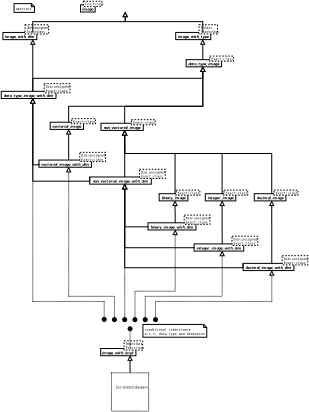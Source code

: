 <?xml version="1.0" encoding="UTF-8"?>
<dia:diagram xmlns:dia="http://www.lysator.liu.se/~alla/dia/"><dia:layer name="Background" visible="true"><dia:object type="UML - Class" version="0" id="O0"><dia:attribute name="obj_pos"><dia:point val="34.816,53.181"/></dia:attribute><dia:attribute name="obj_bb"><dia:rectangle val="34.766,51.631;50.116,54.631"/></dia:attribute><dia:attribute name="elem_corner"><dia:point val="34.816,53.181"/></dia:attribute><dia:attribute name="elem_width"><dia:real val="13.65"/></dia:attribute><dia:attribute name="elem_height"><dia:real val="1.4"/></dia:attribute><dia:attribute name="name"><dia:string>#image_with_impl#</dia:string></dia:attribute><dia:attribute name="stereotype"><dia:string>##</dia:string></dia:attribute><dia:attribute name="comment"><dia:string>##</dia:string></dia:attribute><dia:attribute name="abstract"><dia:boolean val="true"/></dia:attribute><dia:attribute name="suppress_attributes"><dia:boolean val="false"/></dia:attribute><dia:attribute name="suppress_operations"><dia:boolean val="false"/></dia:attribute><dia:attribute name="visible_attributes"><dia:boolean val="false"/></dia:attribute><dia:attribute name="visible_operations"><dia:boolean val="false"/></dia:attribute><dia:attribute name="visible_comments"><dia:boolean val="false"/></dia:attribute><dia:attribute name="foreground_color"><dia:color val="#000000"/></dia:attribute><dia:attribute name="background_color"><dia:color val="#ffffff"/></dia:attribute><dia:attribute name="normal_font"><dia:font family="sans" style="0" name="Courier"/></dia:attribute><dia:attribute name="abstract_font"><dia:font family="sans" style="8" name="Courier"/></dia:attribute><dia:attribute name="polymorphic_font"><dia:font family="sans" style="8" name="Courier"/></dia:attribute><dia:attribute name="classname_font"><dia:font family="sans" style="80" name="Courier"/></dia:attribute><dia:attribute name="abstract_classname_font"><dia:font family="sans" style="88" name="Courier"/></dia:attribute><dia:attribute name="comment_font"><dia:font family="sans" style="8" name="Courier"/></dia:attribute><dia:attribute name="font_height"><dia:real val="0.8"/></dia:attribute><dia:attribute name="polymorphic_font_height"><dia:real val="0.8"/></dia:attribute><dia:attribute name="abstract_font_height"><dia:real val="0.8"/></dia:attribute><dia:attribute name="classname_font_height"><dia:real val="1"/></dia:attribute><dia:attribute name="abstract_classname_font_height"><dia:real val="1"/></dia:attribute><dia:attribute name="comment_font_height"><dia:real val="1"/></dia:attribute><dia:attribute name="attributes"><dia:composite type="umlattribute"><dia:attribute name="name"><dia:string>#impl_#</dia:string></dia:attribute><dia:attribute name="type"><dia:string>#impl_type#</dia:string></dia:attribute><dia:attribute name="value"><dia:string>##</dia:string></dia:attribute><dia:attribute name="comment"><dia:string>##</dia:string></dia:attribute><dia:attribute name="visibility"><dia:enum val="1"/></dia:attribute><dia:attribute name="abstract"><dia:boolean val="false"/></dia:attribute><dia:attribute name="class_scope"><dia:boolean val="false"/></dia:attribute></dia:composite></dia:attribute><dia:attribute name="operations"><dia:composite type="umloperation"><dia:attribute name="name"><dia:string>#at#</dia:string></dia:attribute><dia:attribute name="stereotype"><dia:string>##</dia:string></dia:attribute><dia:attribute name="type"><dia:string>#value_type#</dia:string></dia:attribute><dia:attribute name="visibility"><dia:enum val="2"/></dia:attribute><dia:attribute name="comment"><dia:string>##</dia:string></dia:attribute><dia:attribute name="abstract"><dia:boolean val="false"/></dia:attribute><dia:attribute name="inheritance_type"><dia:enum val="2"/></dia:attribute><dia:attribute name="query"><dia:boolean val="false"/></dia:attribute><dia:attribute name="class_scope"><dia:boolean val="false"/></dia:attribute><dia:attribute name="parameters"><dia:composite type="umlparameter"><dia:attribute name="name"><dia:string>#point#</dia:string></dia:attribute><dia:attribute name="type"><dia:string>#virtual#</dia:string></dia:attribute><dia:attribute name="value"><dia:string>##</dia:string></dia:attribute><dia:attribute name="comment"><dia:string>##</dia:string></dia:attribute><dia:attribute name="kind"><dia:enum val="0"/></dia:attribute></dia:composite></dia:attribute></dia:composite><dia:composite type="umloperation"><dia:attribute name="name"><dia:string>#assign#</dia:string></dia:attribute><dia:attribute name="stereotype"><dia:string>##</dia:string></dia:attribute><dia:attribute name="type"><dia:string>#exact_type&amp;#</dia:string></dia:attribute><dia:attribute name="visibility"><dia:enum val="2"/></dia:attribute><dia:attribute name="comment"><dia:string>##</dia:string></dia:attribute><dia:attribute name="abstract"><dia:boolean val="false"/></dia:attribute><dia:attribute name="inheritance_type"><dia:enum val="2"/></dia:attribute><dia:attribute name="query"><dia:boolean val="false"/></dia:attribute><dia:attribute name="class_scope"><dia:boolean val="false"/></dia:attribute><dia:attribute name="parameters"><dia:composite type="umlparameter"><dia:attribute name="name"><dia:string>#exact_type#</dia:string></dia:attribute><dia:attribute name="type"><dia:string>#exact#</dia:string></dia:attribute><dia:attribute name="value"><dia:string>##</dia:string></dia:attribute><dia:attribute name="comment"><dia:string>##</dia:string></dia:attribute><dia:attribute name="kind"><dia:enum val="0"/></dia:attribute></dia:composite></dia:attribute></dia:composite><dia:composite type="umloperation"><dia:attribute name="name"><dia:string>#impl#</dia:string></dia:attribute><dia:attribute name="stereotype"><dia:string>##</dia:string></dia:attribute><dia:attribute name="type"><dia:string>#impl_type *#</dia:string></dia:attribute><dia:attribute name="visibility"><dia:enum val="0"/></dia:attribute><dia:attribute name="comment"><dia:string>##</dia:string></dia:attribute><dia:attribute name="abstract"><dia:boolean val="false"/></dia:attribute><dia:attribute name="inheritance_type"><dia:enum val="2"/></dia:attribute><dia:attribute name="query"><dia:boolean val="false"/></dia:attribute><dia:attribute name="class_scope"><dia:boolean val="false"/></dia:attribute><dia:attribute name="parameters"/></dia:composite><dia:composite type="umloperation"><dia:attribute name="name"><dia:string>#clear#</dia:string></dia:attribute><dia:attribute name="stereotype"><dia:string>##</dia:string></dia:attribute><dia:attribute name="type"><dia:string>#void#</dia:string></dia:attribute><dia:attribute name="visibility"><dia:enum val="0"/></dia:attribute><dia:attribute name="comment"><dia:string>##</dia:string></dia:attribute><dia:attribute name="abstract"><dia:boolean val="false"/></dia:attribute><dia:attribute name="inheritance_type"><dia:enum val="2"/></dia:attribute><dia:attribute name="query"><dia:boolean val="false"/></dia:attribute><dia:attribute name="class_scope"><dia:boolean val="false"/></dia:attribute><dia:attribute name="parameters"/></dia:composite><dia:composite type="umloperation"><dia:attribute name="name"><dia:string>#clone_to#</dia:string></dia:attribute><dia:attribute name="stereotype"><dia:string>##</dia:string></dia:attribute><dia:attribute name="type"><dia:string>#void#</dia:string></dia:attribute><dia:attribute name="visibility"><dia:enum val="0"/></dia:attribute><dia:attribute name="comment"><dia:string>##</dia:string></dia:attribute><dia:attribute name="abstract"><dia:boolean val="false"/></dia:attribute><dia:attribute name="inheritance_type"><dia:enum val="2"/></dia:attribute><dia:attribute name="query"><dia:boolean val="false"/></dia:attribute><dia:attribute name="class_scope"><dia:boolean val="false"/></dia:attribute><dia:attribute name="parameters"><dia:composite type="umlparameter"><dia:attribute name="name"><dia:string>#output_data#</dia:string></dia:attribute><dia:attribute name="type"><dia:string>#impl_type*#</dia:string></dia:attribute><dia:attribute name="value"><dia:string>##</dia:string></dia:attribute><dia:attribute name="comment"><dia:string>##</dia:string></dia:attribute><dia:attribute name="kind"><dia:enum val="0"/></dia:attribute></dia:composite></dia:attribute></dia:composite><dia:composite type="umloperation"><dia:attribute name="name"><dia:string>#operator=#</dia:string></dia:attribute><dia:attribute name="stereotype"><dia:string>##</dia:string></dia:attribute><dia:attribute name="type"><dia:string>#exact_type#</dia:string></dia:attribute><dia:attribute name="visibility"><dia:enum val="0"/></dia:attribute><dia:attribute name="comment"><dia:string>##</dia:string></dia:attribute><dia:attribute name="abstract"><dia:boolean val="false"/></dia:attribute><dia:attribute name="inheritance_type"><dia:enum val="2"/></dia:attribute><dia:attribute name="query"><dia:boolean val="false"/></dia:attribute><dia:attribute name="class_scope"><dia:boolean val="false"/></dia:attribute><dia:attribute name="parameters"><dia:composite type="umlparameter"><dia:attribute name="name"><dia:string>#rhs#</dia:string></dia:attribute><dia:attribute name="type"><dia:string>#self_type#</dia:string></dia:attribute><dia:attribute name="value"><dia:string>##</dia:string></dia:attribute><dia:attribute name="comment"><dia:string>##</dia:string></dia:attribute><dia:attribute name="kind"><dia:enum val="0"/></dia:attribute></dia:composite></dia:attribute></dia:composite></dia:attribute><dia:attribute name="template"><dia:boolean val="true"/></dia:attribute><dia:attribute name="templates"><dia:composite type="umlformalparameter"><dia:attribute name="name"><dia:string>#Impl#</dia:string></dia:attribute><dia:attribute name="type"><dia:string>#class#</dia:string></dia:attribute></dia:composite><dia:composite type="umlformalparameter"><dia:attribute name="name"><dia:string>#Exact#</dia:string></dia:attribute><dia:attribute name="type"><dia:string>#class#</dia:string></dia:attribute></dia:composite></dia:attribute></dia:object><dia:object type="UML - Class" version="0" id="O1"><dia:attribute name="obj_pos"><dia:point val="15.756,-8.45"/></dia:attribute><dia:attribute name="obj_bb"><dia:rectangle val="15.706,-10;29.856,-7"/></dia:attribute><dia:attribute name="elem_corner"><dia:point val="15.756,-8.45"/></dia:attribute><dia:attribute name="elem_width"><dia:real val="11.65"/></dia:attribute><dia:attribute name="elem_height"><dia:real val="1.4"/></dia:attribute><dia:attribute name="name"><dia:string>#image_with_dim#</dia:string></dia:attribute><dia:attribute name="stereotype"><dia:string>##</dia:string></dia:attribute><dia:attribute name="comment"><dia:string>##</dia:string></dia:attribute><dia:attribute name="abstract"><dia:boolean val="true"/></dia:attribute><dia:attribute name="suppress_attributes"><dia:boolean val="false"/></dia:attribute><dia:attribute name="suppress_operations"><dia:boolean val="false"/></dia:attribute><dia:attribute name="visible_attributes"><dia:boolean val="false"/></dia:attribute><dia:attribute name="visible_operations"><dia:boolean val="false"/></dia:attribute><dia:attribute name="visible_comments"><dia:boolean val="false"/></dia:attribute><dia:attribute name="foreground_color"><dia:color val="#000000"/></dia:attribute><dia:attribute name="background_color"><dia:color val="#ffffff"/></dia:attribute><dia:attribute name="normal_font"><dia:font family="sans" style="0" name="Courier"/></dia:attribute><dia:attribute name="abstract_font"><dia:font family="sans" style="0" name="Courier"/></dia:attribute><dia:attribute name="polymorphic_font"><dia:font family="sans" style="0" name="Courier"/></dia:attribute><dia:attribute name="classname_font"><dia:font family="sans" style="80" name="Courier"/></dia:attribute><dia:attribute name="abstract_classname_font"><dia:font family="sans" style="88" name="Courier"/></dia:attribute><dia:attribute name="comment_font"><dia:font family="sans" style="8" name="Courier"/></dia:attribute><dia:attribute name="font_height"><dia:real val="0.8"/></dia:attribute><dia:attribute name="polymorphic_font_height"><dia:real val="0.8"/></dia:attribute><dia:attribute name="abstract_font_height"><dia:real val="0.8"/></dia:attribute><dia:attribute name="classname_font_height"><dia:real val="1"/></dia:attribute><dia:attribute name="abstract_classname_font_height"><dia:real val="1"/></dia:attribute><dia:attribute name="comment_font_height"><dia:real val="1"/></dia:attribute><dia:attribute name="attributes"/><dia:attribute name="operations"><dia:composite type="umloperation"><dia:attribute name="name"><dia:string>#[ nslices ]#</dia:string></dia:attribute><dia:attribute name="stereotype"><dia:string>##</dia:string></dia:attribute><dia:attribute name="type"><dia:string>#value#</dia:string></dia:attribute><dia:attribute name="visibility"><dia:enum val="0"/></dia:attribute><dia:attribute name="comment"><dia:string>##</dia:string></dia:attribute><dia:attribute name="abstract"><dia:boolean val="false"/></dia:attribute><dia:attribute name="inheritance_type"><dia:enum val="2"/></dia:attribute><dia:attribute name="query"><dia:boolean val="false"/></dia:attribute><dia:attribute name="class_scope"><dia:boolean val="false"/></dia:attribute><dia:attribute name="parameters"/></dia:composite><dia:composite type="umloperation"><dia:attribute name="name"><dia:string>#[ nrows ]#</dia:string></dia:attribute><dia:attribute name="stereotype"><dia:string>##</dia:string></dia:attribute><dia:attribute name="type"><dia:string>#value#</dia:string></dia:attribute><dia:attribute name="visibility"><dia:enum val="0"/></dia:attribute><dia:attribute name="comment"><dia:string>##</dia:string></dia:attribute><dia:attribute name="abstract"><dia:boolean val="false"/></dia:attribute><dia:attribute name="inheritance_type"><dia:enum val="2"/></dia:attribute><dia:attribute name="query"><dia:boolean val="false"/></dia:attribute><dia:attribute name="class_scope"><dia:boolean val="false"/></dia:attribute><dia:attribute name="parameters"/></dia:composite><dia:composite type="umloperation"><dia:attribute name="name"><dia:string>#ncols#</dia:string></dia:attribute><dia:attribute name="stereotype"><dia:string>##</dia:string></dia:attribute><dia:attribute name="type"><dia:string>#value#</dia:string></dia:attribute><dia:attribute name="visibility"><dia:enum val="0"/></dia:attribute><dia:attribute name="comment"><dia:string>##</dia:string></dia:attribute><dia:attribute name="abstract"><dia:boolean val="false"/></dia:attribute><dia:attribute name="inheritance_type"><dia:enum val="2"/></dia:attribute><dia:attribute name="query"><dia:boolean val="false"/></dia:attribute><dia:attribute name="class_scope"><dia:boolean val="false"/></dia:attribute><dia:attribute name="parameters"/></dia:composite><dia:composite type="umloperation"><dia:attribute name="name"><dia:string>#operator()#</dia:string></dia:attribute><dia:attribute name="stereotype"><dia:string>##</dia:string></dia:attribute><dia:attribute name="type"><dia:string>#value_type#</dia:string></dia:attribute><dia:attribute name="visibility"><dia:enum val="0"/></dia:attribute><dia:attribute name="comment"><dia:string>##</dia:string></dia:attribute><dia:attribute name="abstract"><dia:boolean val="false"/></dia:attribute><dia:attribute name="inheritance_type"><dia:enum val="2"/></dia:attribute><dia:attribute name="query"><dia:boolean val="false"/></dia:attribute><dia:attribute name="class_scope"><dia:boolean val="false"/></dia:attribute><dia:attribute name="parameters"><dia:composite type="umlparameter"><dia:attribute name="name"><dia:string>#i#</dia:string></dia:attribute><dia:attribute name="type"><dia:string>##</dia:string></dia:attribute><dia:attribute name="value"><dia:string>##</dia:string></dia:attribute><dia:attribute name="comment"><dia:string>##</dia:string></dia:attribute><dia:attribute name="kind"><dia:enum val="0"/></dia:attribute></dia:composite><dia:composite type="umlparameter"><dia:attribute name="name"><dia:string>#[ j ]#</dia:string></dia:attribute><dia:attribute name="type"><dia:string>##</dia:string></dia:attribute><dia:attribute name="value"><dia:string>##</dia:string></dia:attribute><dia:attribute name="comment"><dia:string>##</dia:string></dia:attribute><dia:attribute name="kind"><dia:enum val="0"/></dia:attribute></dia:composite><dia:composite type="umlparameter"><dia:attribute name="name"><dia:string>#[ k ]#</dia:string></dia:attribute><dia:attribute name="type"><dia:string>##</dia:string></dia:attribute><dia:attribute name="value"><dia:string>##</dia:string></dia:attribute><dia:attribute name="comment"><dia:string>##</dia:string></dia:attribute><dia:attribute name="kind"><dia:enum val="0"/></dia:attribute></dia:composite></dia:attribute></dia:composite><dia:composite type="umloperation"><dia:attribute name="name"><dia:string>#hold#</dia:string></dia:attribute><dia:attribute name="stereotype"><dia:string>##</dia:string></dia:attribute><dia:attribute name="type"><dia:string>#bool#</dia:string></dia:attribute><dia:attribute name="visibility"><dia:enum val="0"/></dia:attribute><dia:attribute name="comment"><dia:string>##</dia:string></dia:attribute><dia:attribute name="abstract"><dia:boolean val="false"/></dia:attribute><dia:attribute name="inheritance_type"><dia:enum val="2"/></dia:attribute><dia:attribute name="query"><dia:boolean val="false"/></dia:attribute><dia:attribute name="class_scope"><dia:boolean val="false"/></dia:attribute><dia:attribute name="parameters"><dia:composite type="umlparameter"><dia:attribute name="name"><dia:string>#i#</dia:string></dia:attribute><dia:attribute name="type"><dia:string>##</dia:string></dia:attribute><dia:attribute name="value"><dia:string>##</dia:string></dia:attribute><dia:attribute name="comment"><dia:string>##</dia:string></dia:attribute><dia:attribute name="kind"><dia:enum val="0"/></dia:attribute></dia:composite><dia:composite type="umlparameter"><dia:attribute name="name"><dia:string>#[ j ]#</dia:string></dia:attribute><dia:attribute name="type"><dia:string>##</dia:string></dia:attribute><dia:attribute name="value"><dia:string>##</dia:string></dia:attribute><dia:attribute name="comment"><dia:string>##</dia:string></dia:attribute><dia:attribute name="kind"><dia:enum val="0"/></dia:attribute></dia:composite><dia:composite type="umlparameter"><dia:attribute name="name"><dia:string>#[ k ]#</dia:string></dia:attribute><dia:attribute name="type"><dia:string>##</dia:string></dia:attribute><dia:attribute name="value"><dia:string>##</dia:string></dia:attribute><dia:attribute name="comment"><dia:string>##</dia:string></dia:attribute><dia:attribute name="kind"><dia:enum val="0"/></dia:attribute></dia:composite></dia:attribute></dia:composite><dia:composite type="umloperation"><dia:attribute name="name"><dia:string>#npoints_#</dia:string></dia:attribute><dia:attribute name="stereotype"><dia:string>##</dia:string></dia:attribute><dia:attribute name="type"><dia:string>#size_t#</dia:string></dia:attribute><dia:attribute name="visibility"><dia:enum val="2"/></dia:attribute><dia:attribute name="comment"><dia:string>##</dia:string></dia:attribute><dia:attribute name="abstract"><dia:boolean val="false"/></dia:attribute><dia:attribute name="inheritance_type"><dia:enum val="2"/></dia:attribute><dia:attribute name="query"><dia:boolean val="false"/></dia:attribute><dia:attribute name="class_scope"><dia:boolean val="false"/></dia:attribute><dia:attribute name="parameters"/></dia:composite></dia:attribute><dia:attribute name="template"><dia:boolean val="true"/></dia:attribute><dia:attribute name="templates"><dia:composite type="umlformalparameter"><dia:attribute name="name"><dia:string>#Dim#</dia:string></dia:attribute><dia:attribute name="type"><dia:string>#unsigned#</dia:string></dia:attribute></dia:composite><dia:composite type="umlformalparameter"><dia:attribute name="name"><dia:string>#Exact#</dia:string></dia:attribute><dia:attribute name="type"><dia:string>#class#</dia:string></dia:attribute></dia:composite></dia:attribute></dia:object><dia:object type="UML - Generalization" version="0" id="O2"><dia:attribute name="obj_pos"><dia:point val="21.581,-7.05"/></dia:attribute><dia:attribute name="obj_bb"><dia:rectangle val="20.731,-7.1;22.431,3.078"/></dia:attribute><dia:attribute name="orth_points"><dia:point val="21.581,-7.05"/><dia:point val="21.581,0.487"/><dia:point val="21.585,0.487"/><dia:point val="21.585,3.027"/></dia:attribute><dia:attribute name="orth_orient"><dia:enum val="1"/><dia:enum val="0"/><dia:enum val="1"/></dia:attribute><dia:attribute name="name"><dia:string>##</dia:string></dia:attribute><dia:attribute name="stereotype"><dia:string>##</dia:string></dia:attribute><dia:connections><dia:connection handle="0" to="O1" connection="6"/><dia:connection handle="1" to="O17" connection="1"/></dia:connections></dia:object><dia:object type="UML - Class" version="0" id="O3"><dia:attribute name="obj_pos"><dia:point val="49.452,-8.455"/></dia:attribute><dia:attribute name="obj_bb"><dia:rectangle val="49.402,-10.005;61.652,-7.005"/></dia:attribute><dia:attribute name="elem_corner"><dia:point val="49.452,-8.455"/></dia:attribute><dia:attribute name="elem_width"><dia:real val="10.55"/></dia:attribute><dia:attribute name="elem_height"><dia:real val="1.4"/></dia:attribute><dia:attribute name="name"><dia:string>#image_with_type#</dia:string></dia:attribute><dia:attribute name="stereotype"><dia:string>##</dia:string></dia:attribute><dia:attribute name="comment"><dia:string>##</dia:string></dia:attribute><dia:attribute name="abstract"><dia:boolean val="true"/></dia:attribute><dia:attribute name="suppress_attributes"><dia:boolean val="false"/></dia:attribute><dia:attribute name="suppress_operations"><dia:boolean val="false"/></dia:attribute><dia:attribute name="visible_attributes"><dia:boolean val="false"/></dia:attribute><dia:attribute name="visible_operations"><dia:boolean val="false"/></dia:attribute><dia:attribute name="visible_comments"><dia:boolean val="false"/></dia:attribute><dia:attribute name="foreground_color"><dia:color val="#000000"/></dia:attribute><dia:attribute name="background_color"><dia:color val="#ffffff"/></dia:attribute><dia:attribute name="normal_font"><dia:font family="sans" style="0" name="Courier"/></dia:attribute><dia:attribute name="abstract_font"><dia:font family="sans" style="0" name="Courier"/></dia:attribute><dia:attribute name="polymorphic_font"><dia:font family="sans" style="0" name="Courier"/></dia:attribute><dia:attribute name="classname_font"><dia:font family="sans" style="80" name="Courier"/></dia:attribute><dia:attribute name="abstract_classname_font"><dia:font family="sans" style="88" name="Courier"/></dia:attribute><dia:attribute name="comment_font"><dia:font family="sans" style="8" name="Courier"/></dia:attribute><dia:attribute name="font_height"><dia:real val="0.8"/></dia:attribute><dia:attribute name="polymorphic_font_height"><dia:real val="0.8"/></dia:attribute><dia:attribute name="abstract_font_height"><dia:real val="0.8"/></dia:attribute><dia:attribute name="classname_font_height"><dia:real val="1"/></dia:attribute><dia:attribute name="abstract_classname_font_height"><dia:real val="1"/></dia:attribute><dia:attribute name="comment_font_height"><dia:real val="1"/></dia:attribute><dia:attribute name="attributes"><dia:composite type="umlattribute"><dia:attribute name="name"><dia:string>#exact_type#</dia:string></dia:attribute><dia:attribute name="type"><dia:string>#typedef#</dia:string></dia:attribute><dia:attribute name="value"><dia:string>##</dia:string></dia:attribute><dia:attribute name="comment"><dia:string>##</dia:string></dia:attribute><dia:attribute name="visibility"><dia:enum val="0"/></dia:attribute><dia:attribute name="abstract"><dia:boolean val="false"/></dia:attribute><dia:attribute name="class_scope"><dia:boolean val="false"/></dia:attribute></dia:composite><dia:composite type="umlattribute"><dia:attribute name="name"><dia:string>#point_type#</dia:string></dia:attribute><dia:attribute name="type"><dia:string>#typedef#</dia:string></dia:attribute><dia:attribute name="value"><dia:string>#point2d#</dia:string></dia:attribute><dia:attribute name="comment"><dia:string>##</dia:string></dia:attribute><dia:attribute name="visibility"><dia:enum val="0"/></dia:attribute><dia:attribute name="abstract"><dia:boolean val="false"/></dia:attribute><dia:attribute name="class_scope"><dia:boolean val="false"/></dia:attribute></dia:composite><dia:composite type="umlattribute"><dia:attribute name="name"><dia:string>#iter_type#</dia:string></dia:attribute><dia:attribute name="type"><dia:string>#typedef#</dia:string></dia:attribute><dia:attribute name="value"><dia:string>#iter2d#</dia:string></dia:attribute><dia:attribute name="comment"><dia:string>##</dia:string></dia:attribute><dia:attribute name="visibility"><dia:enum val="0"/></dia:attribute><dia:attribute name="abstract"><dia:boolean val="false"/></dia:attribute><dia:attribute name="class_scope"><dia:boolean val="false"/></dia:attribute></dia:composite><dia:composite type="umlattribute"><dia:attribute name="name"><dia:string>#impl_type#</dia:string></dia:attribute><dia:attribute name="type"><dia:string>#typedef#</dia:string></dia:attribute><dia:attribute name="value"><dia:string>#Impl#</dia:string></dia:attribute><dia:attribute name="comment"><dia:string>##</dia:string></dia:attribute><dia:attribute name="visibility"><dia:enum val="0"/></dia:attribute><dia:attribute name="abstract"><dia:boolean val="false"/></dia:attribute><dia:attribute name="class_scope"><dia:boolean val="false"/></dia:attribute></dia:composite><dia:composite type="umlattribute"><dia:attribute name="name"><dia:string>#value_type#</dia:string></dia:attribute><dia:attribute name="type"><dia:string>#typedef#</dia:string></dia:attribute><dia:attribute name="value"><dia:string>##</dia:string></dia:attribute><dia:attribute name="comment"><dia:string>##</dia:string></dia:attribute><dia:attribute name="visibility"><dia:enum val="0"/></dia:attribute><dia:attribute name="abstract"><dia:boolean val="false"/></dia:attribute><dia:attribute name="class_scope"><dia:boolean val="false"/></dia:attribute></dia:composite></dia:attribute><dia:attribute name="operations"><dia:composite type="umloperation"><dia:attribute name="name"><dia:string>#nrows#</dia:string></dia:attribute><dia:attribute name="stereotype"><dia:string>##</dia:string></dia:attribute><dia:attribute name="type"><dia:string>#value#</dia:string></dia:attribute><dia:attribute name="visibility"><dia:enum val="0"/></dia:attribute><dia:attribute name="comment"><dia:string>##</dia:string></dia:attribute><dia:attribute name="abstract"><dia:boolean val="false"/></dia:attribute><dia:attribute name="inheritance_type"><dia:enum val="2"/></dia:attribute><dia:attribute name="query"><dia:boolean val="false"/></dia:attribute><dia:attribute name="class_scope"><dia:boolean val="false"/></dia:attribute><dia:attribute name="parameters"/></dia:composite><dia:composite type="umloperation"><dia:attribute name="name"><dia:string>#ncols#</dia:string></dia:attribute><dia:attribute name="stereotype"><dia:string>##</dia:string></dia:attribute><dia:attribute name="type"><dia:string>#value#</dia:string></dia:attribute><dia:attribute name="visibility"><dia:enum val="0"/></dia:attribute><dia:attribute name="comment"><dia:string>##</dia:string></dia:attribute><dia:attribute name="abstract"><dia:boolean val="false"/></dia:attribute><dia:attribute name="inheritance_type"><dia:enum val="2"/></dia:attribute><dia:attribute name="query"><dia:boolean val="false"/></dia:attribute><dia:attribute name="class_scope"><dia:boolean val="false"/></dia:attribute><dia:attribute name="parameters"/></dia:composite><dia:composite type="umloperation"><dia:attribute name="name"><dia:string>#border#</dia:string></dia:attribute><dia:attribute name="stereotype"><dia:string>##</dia:string></dia:attribute><dia:attribute name="type"><dia:string>#value#</dia:string></dia:attribute><dia:attribute name="visibility"><dia:enum val="0"/></dia:attribute><dia:attribute name="comment"><dia:string>##</dia:string></dia:attribute><dia:attribute name="abstract"><dia:boolean val="false"/></dia:attribute><dia:attribute name="inheritance_type"><dia:enum val="2"/></dia:attribute><dia:attribute name="query"><dia:boolean val="false"/></dia:attribute><dia:attribute name="class_scope"><dia:boolean val="false"/></dia:attribute><dia:attribute name="parameters"/></dia:composite><dia:composite type="umloperation"><dia:attribute name="name"><dia:string>#operator()#</dia:string></dia:attribute><dia:attribute name="stereotype"><dia:string>##</dia:string></dia:attribute><dia:attribute name="type"><dia:string>#value_type#</dia:string></dia:attribute><dia:attribute name="visibility"><dia:enum val="0"/></dia:attribute><dia:attribute name="comment"><dia:string>##</dia:string></dia:attribute><dia:attribute name="abstract"><dia:boolean val="false"/></dia:attribute><dia:attribute name="inheritance_type"><dia:enum val="2"/></dia:attribute><dia:attribute name="query"><dia:boolean val="false"/></dia:attribute><dia:attribute name="class_scope"><dia:boolean val="false"/></dia:attribute><dia:attribute name="parameters"><dia:composite type="umlparameter"><dia:attribute name="name"><dia:string>#i#</dia:string></dia:attribute><dia:attribute name="type"><dia:string>##</dia:string></dia:attribute><dia:attribute name="value"><dia:string>##</dia:string></dia:attribute><dia:attribute name="comment"><dia:string>##</dia:string></dia:attribute><dia:attribute name="kind"><dia:enum val="0"/></dia:attribute></dia:composite><dia:composite type="umlparameter"><dia:attribute name="name"><dia:string>#j#</dia:string></dia:attribute><dia:attribute name="type"><dia:string>##</dia:string></dia:attribute><dia:attribute name="value"><dia:string>##</dia:string></dia:attribute><dia:attribute name="comment"><dia:string>##</dia:string></dia:attribute><dia:attribute name="kind"><dia:enum val="0"/></dia:attribute></dia:composite></dia:attribute></dia:composite></dia:attribute><dia:attribute name="template"><dia:boolean val="true"/></dia:attribute><dia:attribute name="templates"><dia:composite type="umlformalparameter"><dia:attribute name="name"><dia:string>#T#</dia:string></dia:attribute><dia:attribute name="type"><dia:string>#class#</dia:string></dia:attribute></dia:composite><dia:composite type="umlformalparameter"><dia:attribute name="name"><dia:string>#Exact#</dia:string></dia:attribute><dia:attribute name="type"><dia:string>#class#</dia:string></dia:attribute></dia:composite></dia:attribute></dia:object><dia:object type="UML - Generalization" version="0" id="O4"><dia:attribute name="obj_pos"><dia:point val="54.727,-7.055"/></dia:attribute><dia:attribute name="obj_bb"><dia:rectangle val="53.877,-7.105;55.577,-3.098"/></dia:attribute><dia:attribute name="orth_points"><dia:point val="54.727,-7.055"/><dia:point val="54.727,-4.675"/><dia:point val="54.735,-4.675"/><dia:point val="54.735,-3.147"/></dia:attribute><dia:attribute name="orth_orient"><dia:enum val="1"/><dia:enum val="0"/><dia:enum val="1"/></dia:attribute><dia:attribute name="name"><dia:string>##</dia:string></dia:attribute><dia:attribute name="stereotype"><dia:string>##</dia:string></dia:attribute><dia:connections><dia:connection handle="0" to="O3" connection="6"/><dia:connection handle="1" to="O18" connection="1"/></dia:connections></dia:object><dia:object type="UML - Note" version="0" id="O5"><dia:attribute name="obj_pos"><dia:point val="17.93,-14.073"/></dia:attribute><dia:attribute name="obj_bb"><dia:rectangle val="17.88,-14.123;21.68,-12.323"/></dia:attribute><dia:attribute name="elem_corner"><dia:point val="17.93,-14.073"/></dia:attribute><dia:attribute name="elem_width"><dia:real val="3.7"/></dia:attribute><dia:attribute name="elem_height"><dia:real val="1.7"/></dia:attribute><dia:attribute name="text"><dia:composite type="text"><dia:attribute name="string"><dia:string>#abstract#</dia:string></dia:attribute><dia:attribute name="font"><dia:font family="monospace" style="0" name="Courier"/></dia:attribute><dia:attribute name="height"><dia:real val="0.8"/></dia:attribute><dia:attribute name="pos"><dia:point val="18.28,-12.823"/></dia:attribute><dia:attribute name="color"><dia:color val="#000000"/></dia:attribute><dia:attribute name="alignment"><dia:enum val="0"/></dia:attribute></dia:composite></dia:attribute></dia:object><dia:object type="UML - Generalization" version="0" id="O6"><dia:attribute name="obj_pos"><dia:point val="40.541,54.581"/></dia:attribute><dia:attribute name="obj_bb"><dia:rectangle val="39.691,54.531;41.391,57.965"/></dia:attribute><dia:attribute name="orth_points"><dia:point val="40.541,54.581"/><dia:point val="40.541,57.07"/><dia:point val="40.555,57.07"/><dia:point val="40.555,57.915"/></dia:attribute><dia:attribute name="orth_orient"><dia:enum val="1"/><dia:enum val="0"/><dia:enum val="1"/></dia:attribute><dia:attribute name="name"><dia:string>##</dia:string></dia:attribute><dia:attribute name="stereotype"><dia:string>##</dia:string></dia:attribute><dia:connections><dia:connection handle="0" to="O0" connection="6"/><dia:connection handle="1" to="O7" connection="7"/></dia:connections></dia:object><dia:group><dia:object type="Geometric - Perfect Square" version="0" id="O7"><dia:attribute name="obj_pos"><dia:point val="36.935,57.915"/></dia:attribute><dia:attribute name="obj_bb"><dia:rectangle val="36.885,57.865;44.225,65.446"/></dia:attribute><dia:attribute name="elem_corner"><dia:point val="36.935,57.915"/></dia:attribute><dia:attribute name="elem_width"><dia:real val="7.24"/></dia:attribute><dia:attribute name="elem_height"><dia:real val="7.481"/></dia:attribute><dia:attribute name="show_background"><dia:boolean val="true"/></dia:attribute><dia:attribute name="line_style"><dia:enum val="4"/></dia:attribute><dia:attribute name="flip_horizontal"><dia:boolean val="false"/></dia:attribute><dia:attribute name="flip_vertical"><dia:boolean val="false"/></dia:attribute><dia:attribute name="padding"><dia:real val="0.354"/></dia:attribute></dia:object><dia:object type="Standard - Text" version="0" id="O8"><dia:attribute name="obj_pos"><dia:point val="37.735,60.965"/></dia:attribute><dia:attribute name="obj_bb"><dia:rectangle val="37.735,60.265;44.335,61.265"/></dia:attribute><dia:attribute name="text"><dia:composite type="text"><dia:attribute name="string"><dia:string>#See related diagram.#</dia:string></dia:attribute><dia:attribute name="font"><dia:font family="sans" style="0" name="Courier"/></dia:attribute><dia:attribute name="height"><dia:real val="0.8"/></dia:attribute><dia:attribute name="pos"><dia:point val="37.735,60.965"/></dia:attribute><dia:attribute name="color"><dia:color val="#000000"/></dia:attribute><dia:attribute name="alignment"><dia:enum val="0"/></dia:attribute></dia:composite></dia:attribute></dia:object></dia:group><dia:object type="UML - Class" version="0" id="O9"><dia:attribute name="obj_pos"><dia:point val="30.885,-13.835"/></dia:attribute><dia:attribute name="obj_bb"><dia:rectangle val="30.835,-14.585;49.985,-12.385"/></dia:attribute><dia:attribute name="elem_corner"><dia:point val="30.885,-13.835"/></dia:attribute><dia:attribute name="elem_width"><dia:real val="17.45"/></dia:attribute><dia:attribute name="elem_height"><dia:real val="1.4"/></dia:attribute><dia:attribute name="name"><dia:string>#image#</dia:string></dia:attribute><dia:attribute name="stereotype"><dia:string>##</dia:string></dia:attribute><dia:attribute name="comment"><dia:string>##</dia:string></dia:attribute><dia:attribute name="abstract"><dia:boolean val="true"/></dia:attribute><dia:attribute name="suppress_attributes"><dia:boolean val="false"/></dia:attribute><dia:attribute name="suppress_operations"><dia:boolean val="false"/></dia:attribute><dia:attribute name="visible_attributes"><dia:boolean val="false"/></dia:attribute><dia:attribute name="visible_operations"><dia:boolean val="false"/></dia:attribute><dia:attribute name="visible_comments"><dia:boolean val="false"/></dia:attribute><dia:attribute name="foreground_color"><dia:color val="#000000"/></dia:attribute><dia:attribute name="background_color"><dia:color val="#ffffff"/></dia:attribute><dia:attribute name="normal_font"><dia:font family="sans" style="0" name="Courier"/></dia:attribute><dia:attribute name="abstract_font"><dia:font family="sans" style="8" name="Courier"/></dia:attribute><dia:attribute name="polymorphic_font"><dia:font family="sans" style="8" name="Courier"/></dia:attribute><dia:attribute name="classname_font"><dia:font family="sans" style="80" name="Courier"/></dia:attribute><dia:attribute name="abstract_classname_font"><dia:font family="sans" style="88" name="Courier"/></dia:attribute><dia:attribute name="comment_font"><dia:font family="sans" style="8" name="Courier"/></dia:attribute><dia:attribute name="font_height"><dia:real val="0.8"/></dia:attribute><dia:attribute name="polymorphic_font_height"><dia:real val="0.8"/></dia:attribute><dia:attribute name="abstract_font_height"><dia:real val="0.8"/></dia:attribute><dia:attribute name="classname_font_height"><dia:real val="1"/></dia:attribute><dia:attribute name="abstract_classname_font_height"><dia:real val="1"/></dia:attribute><dia:attribute name="comment_font_height"><dia:real val="1"/></dia:attribute><dia:attribute name="attributes"><dia:composite type="umlattribute"><dia:attribute name="name"><dia:string>#dim#</dia:string></dia:attribute><dia:attribute name="type"><dia:string>#enum#</dia:string></dia:attribute><dia:attribute name="value"><dia:string>##</dia:string></dia:attribute><dia:attribute name="comment"><dia:string>##</dia:string></dia:attribute><dia:attribute name="visibility"><dia:enum val="0"/></dia:attribute><dia:attribute name="abstract"><dia:boolean val="false"/></dia:attribute><dia:attribute name="class_scope"><dia:boolean val="false"/></dia:attribute></dia:composite></dia:attribute><dia:attribute name="operations"><dia:composite type="umloperation"><dia:attribute name="name"><dia:string>#operator[]#</dia:string></dia:attribute><dia:attribute name="stereotype"><dia:string>##</dia:string></dia:attribute><dia:attribute name="type"><dia:string>#value#</dia:string></dia:attribute><dia:attribute name="visibility"><dia:enum val="0"/></dia:attribute><dia:attribute name="comment"><dia:string>##</dia:string></dia:attribute><dia:attribute name="abstract"><dia:boolean val="false"/></dia:attribute><dia:attribute name="inheritance_type"><dia:enum val="2"/></dia:attribute><dia:attribute name="query"><dia:boolean val="false"/></dia:attribute><dia:attribute name="class_scope"><dia:boolean val="false"/></dia:attribute><dia:attribute name="parameters"><dia:composite type="umlparameter"><dia:attribute name="name"><dia:string>#point#</dia:string></dia:attribute><dia:attribute name="type"><dia:string>#virtual#</dia:string></dia:attribute><dia:attribute name="value"><dia:string>##</dia:string></dia:attribute><dia:attribute name="comment"><dia:string>##</dia:string></dia:attribute><dia:attribute name="kind"><dia:enum val="0"/></dia:attribute></dia:composite></dia:attribute></dia:composite><dia:composite type="umloperation"><dia:attribute name="name"><dia:string>#operator=#</dia:string></dia:attribute><dia:attribute name="stereotype"><dia:string>##</dia:string></dia:attribute><dia:attribute name="type"><dia:string>#exact_type&amp;#</dia:string></dia:attribute><dia:attribute name="visibility"><dia:enum val="0"/></dia:attribute><dia:attribute name="comment"><dia:string>##</dia:string></dia:attribute><dia:attribute name="abstract"><dia:boolean val="false"/></dia:attribute><dia:attribute name="inheritance_type"><dia:enum val="2"/></dia:attribute><dia:attribute name="query"><dia:boolean val="false"/></dia:attribute><dia:attribute name="class_scope"><dia:boolean val="false"/></dia:attribute><dia:attribute name="parameters"><dia:composite type="umlparameter"><dia:attribute name="name"><dia:string>#exact_type#</dia:string></dia:attribute><dia:attribute name="type"><dia:string>#exact#</dia:string></dia:attribute><dia:attribute name="value"><dia:string>##</dia:string></dia:attribute><dia:attribute name="comment"><dia:string>##</dia:string></dia:attribute><dia:attribute name="kind"><dia:enum val="0"/></dia:attribute></dia:composite></dia:attribute></dia:composite><dia:composite type="umloperation"><dia:attribute name="name"><dia:string>#clone#</dia:string></dia:attribute><dia:attribute name="stereotype"><dia:string>##</dia:string></dia:attribute><dia:attribute name="type"><dia:string>#exact_type#</dia:string></dia:attribute><dia:attribute name="visibility"><dia:enum val="0"/></dia:attribute><dia:attribute name="comment"><dia:string>##</dia:string></dia:attribute><dia:attribute name="abstract"><dia:boolean val="false"/></dia:attribute><dia:attribute name="inheritance_type"><dia:enum val="2"/></dia:attribute><dia:attribute name="query"><dia:boolean val="false"/></dia:attribute><dia:attribute name="class_scope"><dia:boolean val="false"/></dia:attribute><dia:attribute name="parameters"/></dia:composite><dia:composite type="umloperation"><dia:attribute name="name"><dia:string>#size#</dia:string></dia:attribute><dia:attribute name="stereotype"><dia:string>##</dia:string></dia:attribute><dia:attribute name="type"><dia:string>#size_type#</dia:string></dia:attribute><dia:attribute name="visibility"><dia:enum val="0"/></dia:attribute><dia:attribute name="comment"><dia:string>##</dia:string></dia:attribute><dia:attribute name="abstract"><dia:boolean val="false"/></dia:attribute><dia:attribute name="inheritance_type"><dia:enum val="2"/></dia:attribute><dia:attribute name="query"><dia:boolean val="false"/></dia:attribute><dia:attribute name="class_scope"><dia:boolean val="false"/></dia:attribute><dia:attribute name="parameters"/></dia:composite><dia:composite type="umloperation"><dia:attribute name="name"><dia:string>#hold#</dia:string></dia:attribute><dia:attribute name="stereotype"><dia:string>##</dia:string></dia:attribute><dia:attribute name="type"><dia:string>#bool#</dia:string></dia:attribute><dia:attribute name="visibility"><dia:enum val="0"/></dia:attribute><dia:attribute name="comment"><dia:string>##</dia:string></dia:attribute><dia:attribute name="abstract"><dia:boolean val="false"/></dia:attribute><dia:attribute name="inheritance_type"><dia:enum val="2"/></dia:attribute><dia:attribute name="query"><dia:boolean val="false"/></dia:attribute><dia:attribute name="class_scope"><dia:boolean val="false"/></dia:attribute><dia:attribute name="parameters"><dia:composite type="umlparameter"><dia:attribute name="name"><dia:string>#p#</dia:string></dia:attribute><dia:attribute name="type"><dia:string>#point_type#</dia:string></dia:attribute><dia:attribute name="value"><dia:string>##</dia:string></dia:attribute><dia:attribute name="comment"><dia:string>##</dia:string></dia:attribute><dia:attribute name="kind"><dia:enum val="0"/></dia:attribute></dia:composite></dia:attribute></dia:composite><dia:composite type="umloperation"><dia:attribute name="name"><dia:string>#npoints#</dia:string></dia:attribute><dia:attribute name="stereotype"><dia:string>##</dia:string></dia:attribute><dia:attribute name="type"><dia:string>#size_t#</dia:string></dia:attribute><dia:attribute name="visibility"><dia:enum val="0"/></dia:attribute><dia:attribute name="comment"><dia:string>##</dia:string></dia:attribute><dia:attribute name="abstract"><dia:boolean val="false"/></dia:attribute><dia:attribute name="inheritance_type"><dia:enum val="2"/></dia:attribute><dia:attribute name="query"><dia:boolean val="false"/></dia:attribute><dia:attribute name="class_scope"><dia:boolean val="false"/></dia:attribute><dia:attribute name="parameters"/></dia:composite><dia:composite type="umloperation"><dia:attribute name="name"><dia:string>#border#</dia:string></dia:attribute><dia:attribute name="stereotype"><dia:string>##</dia:string></dia:attribute><dia:attribute name="type"><dia:string>#coord#</dia:string></dia:attribute><dia:attribute name="visibility"><dia:enum val="0"/></dia:attribute><dia:attribute name="comment"><dia:string>##</dia:string></dia:attribute><dia:attribute name="abstract"><dia:boolean val="false"/></dia:attribute><dia:attribute name="inheritance_type"><dia:enum val="2"/></dia:attribute><dia:attribute name="query"><dia:boolean val="false"/></dia:attribute><dia:attribute name="class_scope"><dia:boolean val="false"/></dia:attribute><dia:attribute name="parameters"/></dia:composite><dia:composite type="umloperation"><dia:attribute name="name"><dia:string>#border_set_width#</dia:string></dia:attribute><dia:attribute name="stereotype"><dia:string>##</dia:string></dia:attribute><dia:attribute name="type"><dia:string>#void#</dia:string></dia:attribute><dia:attribute name="visibility"><dia:enum val="0"/></dia:attribute><dia:attribute name="comment"><dia:string>##</dia:string></dia:attribute><dia:attribute name="abstract"><dia:boolean val="false"/></dia:attribute><dia:attribute name="inheritance_type"><dia:enum val="2"/></dia:attribute><dia:attribute name="query"><dia:boolean val="false"/></dia:attribute><dia:attribute name="class_scope"><dia:boolean val="false"/></dia:attribute><dia:attribute name="parameters"><dia:composite type="umlparameter"><dia:attribute name="name"><dia:string>#new_border#</dia:string></dia:attribute><dia:attribute name="type"><dia:string>##</dia:string></dia:attribute><dia:attribute name="value"><dia:string>##</dia:string></dia:attribute><dia:attribute name="comment"><dia:string>##</dia:string></dia:attribute><dia:attribute name="kind"><dia:enum val="0"/></dia:attribute></dia:composite><dia:composite type="umlparameter"><dia:attribute name="name"><dia:string>#copy_border#</dia:string></dia:attribute><dia:attribute name="type"><dia:string>##</dia:string></dia:attribute><dia:attribute name="value"><dia:string>##</dia:string></dia:attribute><dia:attribute name="comment"><dia:string>##</dia:string></dia:attribute><dia:attribute name="kind"><dia:enum val="0"/></dia:attribute></dia:composite></dia:attribute></dia:composite><dia:composite type="umloperation"><dia:attribute name="name"><dia:string>#border_adapt_width#</dia:string></dia:attribute><dia:attribute name="stereotype"><dia:string>##</dia:string></dia:attribute><dia:attribute name="type"><dia:string>#void#</dia:string></dia:attribute><dia:attribute name="visibility"><dia:enum val="0"/></dia:attribute><dia:attribute name="comment"><dia:string>##</dia:string></dia:attribute><dia:attribute name="abstract"><dia:boolean val="false"/></dia:attribute><dia:attribute name="inheritance_type"><dia:enum val="2"/></dia:attribute><dia:attribute name="query"><dia:boolean val="false"/></dia:attribute><dia:attribute name="class_scope"><dia:boolean val="false"/></dia:attribute><dia:attribute name="parameters"><dia:composite type="umlparameter"><dia:attribute name="name"><dia:string>#min_border#</dia:string></dia:attribute><dia:attribute name="type"><dia:string>##</dia:string></dia:attribute><dia:attribute name="value"><dia:string>##</dia:string></dia:attribute><dia:attribute name="comment"><dia:string>##</dia:string></dia:attribute><dia:attribute name="kind"><dia:enum val="0"/></dia:attribute></dia:composite><dia:composite type="umlparameter"><dia:attribute name="name"><dia:string>#copy_border#</dia:string></dia:attribute><dia:attribute name="type"><dia:string>##</dia:string></dia:attribute><dia:attribute name="value"><dia:string>##</dia:string></dia:attribute><dia:attribute name="comment"><dia:string>##</dia:string></dia:attribute><dia:attribute name="kind"><dia:enum val="0"/></dia:attribute></dia:composite></dia:attribute></dia:composite><dia:composite type="umloperation"><dia:attribute name="name"><dia:string>#border_adapt_copy#</dia:string></dia:attribute><dia:attribute name="stereotype"><dia:string>##</dia:string></dia:attribute><dia:attribute name="type"><dia:string>#void#</dia:string></dia:attribute><dia:attribute name="visibility"><dia:enum val="0"/></dia:attribute><dia:attribute name="comment"><dia:string>##</dia:string></dia:attribute><dia:attribute name="abstract"><dia:boolean val="false"/></dia:attribute><dia:attribute name="inheritance_type"><dia:enum val="2"/></dia:attribute><dia:attribute name="query"><dia:boolean val="false"/></dia:attribute><dia:attribute name="class_scope"><dia:boolean val="false"/></dia:attribute><dia:attribute name="parameters"><dia:composite type="umlparameter"><dia:attribute name="name"><dia:string>#min_border#</dia:string></dia:attribute><dia:attribute name="type"><dia:string>##</dia:string></dia:attribute><dia:attribute name="value"><dia:string>##</dia:string></dia:attribute><dia:attribute name="comment"><dia:string>##</dia:string></dia:attribute><dia:attribute name="kind"><dia:enum val="0"/></dia:attribute></dia:composite></dia:attribute></dia:composite><dia:composite type="umloperation"><dia:attribute name="name"><dia:string>#border_adapt_mirror#</dia:string></dia:attribute><dia:attribute name="stereotype"><dia:string>##</dia:string></dia:attribute><dia:attribute name="type"><dia:string>#void#</dia:string></dia:attribute><dia:attribute name="visibility"><dia:enum val="0"/></dia:attribute><dia:attribute name="comment"><dia:string>##</dia:string></dia:attribute><dia:attribute name="abstract"><dia:boolean val="false"/></dia:attribute><dia:attribute name="inheritance_type"><dia:enum val="2"/></dia:attribute><dia:attribute name="query"><dia:boolean val="false"/></dia:attribute><dia:attribute name="class_scope"><dia:boolean val="false"/></dia:attribute><dia:attribute name="parameters"><dia:composite type="umlparameter"><dia:attribute name="name"><dia:string>#min_border#</dia:string></dia:attribute><dia:attribute name="type"><dia:string>##</dia:string></dia:attribute><dia:attribute name="value"><dia:string>##</dia:string></dia:attribute><dia:attribute name="comment"><dia:string>##</dia:string></dia:attribute><dia:attribute name="kind"><dia:enum val="0"/></dia:attribute></dia:composite></dia:attribute></dia:composite><dia:composite type="umloperation"><dia:attribute name="name"><dia:string>#border_adapt_assign#</dia:string></dia:attribute><dia:attribute name="stereotype"><dia:string>##</dia:string></dia:attribute><dia:attribute name="type"><dia:string>#void#</dia:string></dia:attribute><dia:attribute name="visibility"><dia:enum val="0"/></dia:attribute><dia:attribute name="comment"><dia:string>##</dia:string></dia:attribute><dia:attribute name="abstract"><dia:boolean val="false"/></dia:attribute><dia:attribute name="inheritance_type"><dia:enum val="2"/></dia:attribute><dia:attribute name="query"><dia:boolean val="false"/></dia:attribute><dia:attribute name="class_scope"><dia:boolean val="false"/></dia:attribute><dia:attribute name="parameters"><dia:composite type="umlparameter"><dia:attribute name="name"><dia:string>#min_border#</dia:string></dia:attribute><dia:attribute name="type"><dia:string>##</dia:string></dia:attribute><dia:attribute name="value"><dia:string>##</dia:string></dia:attribute><dia:attribute name="comment"><dia:string>##</dia:string></dia:attribute><dia:attribute name="kind"><dia:enum val="0"/></dia:attribute></dia:composite><dia:composite type="umlparameter"><dia:attribute name="name"><dia:string>#val#</dia:string></dia:attribute><dia:attribute name="type"><dia:string>##</dia:string></dia:attribute><dia:attribute name="value"><dia:string>##</dia:string></dia:attribute><dia:attribute name="comment"><dia:string>##</dia:string></dia:attribute><dia:attribute name="kind"><dia:enum val="0"/></dia:attribute></dia:composite></dia:attribute></dia:composite><dia:composite type="umloperation"><dia:attribute name="name"><dia:string>#has_impl#</dia:string></dia:attribute><dia:attribute name="stereotype"><dia:string>##</dia:string></dia:attribute><dia:attribute name="type"><dia:string>#bool#</dia:string></dia:attribute><dia:attribute name="visibility"><dia:enum val="0"/></dia:attribute><dia:attribute name="comment"><dia:string>##</dia:string></dia:attribute><dia:attribute name="abstract"><dia:boolean val="false"/></dia:attribute><dia:attribute name="inheritance_type"><dia:enum val="2"/></dia:attribute><dia:attribute name="query"><dia:boolean val="false"/></dia:attribute><dia:attribute name="class_scope"><dia:boolean val="false"/></dia:attribute><dia:attribute name="parameters"/></dia:composite></dia:attribute><dia:attribute name="template"><dia:boolean val="true"/></dia:attribute><dia:attribute name="templates"><dia:composite type="umlformalparameter"><dia:attribute name="name"><dia:string>#Exact#</dia:string></dia:attribute><dia:attribute name="type"><dia:string>#class#</dia:string></dia:attribute></dia:composite></dia:attribute></dia:object><dia:object type="UML - Generalization" version="0" id="O10"><dia:attribute name="obj_pos"><dia:point val="39.61,-12.435"/></dia:attribute><dia:attribute name="obj_bb"><dia:rectangle val="38.76,-12.485;54.777,-8.405"/></dia:attribute><dia:attribute name="orth_points"><dia:point val="39.61,-12.435"/><dia:point val="39.61,-10.562"/><dia:point val="54.727,-10.562"/><dia:point val="54.727,-8.455"/></dia:attribute><dia:attribute name="orth_orient"><dia:enum val="1"/><dia:enum val="0"/><dia:enum val="1"/></dia:attribute><dia:attribute name="name"><dia:string>##</dia:string></dia:attribute><dia:attribute name="stereotype"><dia:string>##</dia:string></dia:attribute><dia:connections><dia:connection handle="0" to="O9" connection="6"/><dia:connection handle="1" to="O3" connection="1"/></dia:connections></dia:object><dia:object type="UML - Generalization" version="0" id="O11"><dia:attribute name="obj_pos"><dia:point val="39.61,-12.435"/></dia:attribute><dia:attribute name="obj_bb"><dia:rectangle val="21.531,-12.485;40.46,-8.4"/></dia:attribute><dia:attribute name="orth_points"><dia:point val="39.61,-12.435"/><dia:point val="39.61,-10.562"/><dia:point val="21.581,-10.562"/><dia:point val="21.581,-8.45"/></dia:attribute><dia:attribute name="orth_orient"><dia:enum val="1"/><dia:enum val="0"/><dia:enum val="1"/></dia:attribute><dia:attribute name="name"><dia:string>##</dia:string></dia:attribute><dia:attribute name="stereotype"><dia:string>##</dia:string></dia:attribute><dia:connections><dia:connection handle="0" to="O9" connection="6"/><dia:connection handle="1" to="O1" connection="1"/></dia:connections></dia:object><dia:object type="UML - Class" version="0" id="O12"><dia:attribute name="obj_pos"><dia:point val="44.05,28.663"/></dia:attribute><dia:attribute name="obj_bb"><dia:rectangle val="44,27.113;57,30.113"/></dia:attribute><dia:attribute name="elem_corner"><dia:point val="44.05,28.663"/></dia:attribute><dia:attribute name="elem_width"><dia:real val="10.6"/></dia:attribute><dia:attribute name="elem_height"><dia:real val="1.4"/></dia:attribute><dia:attribute name="name"><dia:string>#binary_image_with_dim#</dia:string></dia:attribute><dia:attribute name="stereotype"><dia:string>##</dia:string></dia:attribute><dia:attribute name="comment"><dia:string>##</dia:string></dia:attribute><dia:attribute name="abstract"><dia:boolean val="true"/></dia:attribute><dia:attribute name="suppress_attributes"><dia:boolean val="false"/></dia:attribute><dia:attribute name="suppress_operations"><dia:boolean val="false"/></dia:attribute><dia:attribute name="visible_attributes"><dia:boolean val="false"/></dia:attribute><dia:attribute name="visible_operations"><dia:boolean val="false"/></dia:attribute><dia:attribute name="visible_comments"><dia:boolean val="false"/></dia:attribute><dia:attribute name="foreground_color"><dia:color val="#000000"/></dia:attribute><dia:attribute name="background_color"><dia:color val="#ffffff"/></dia:attribute><dia:attribute name="normal_font"><dia:font family="monospace" style="0" name="Courier"/></dia:attribute><dia:attribute name="abstract_font"><dia:font family="monospace" style="88" name="Courier"/></dia:attribute><dia:attribute name="polymorphic_font"><dia:font family="monospace" style="8" name="Courier"/></dia:attribute><dia:attribute name="classname_font"><dia:font family="sans" style="80" name="Courier"/></dia:attribute><dia:attribute name="abstract_classname_font"><dia:font family="sans" style="88" name="Courier"/></dia:attribute><dia:attribute name="comment_font"><dia:font family="sans" style="8" name="Courier"/></dia:attribute><dia:attribute name="font_height"><dia:real val="0.8"/></dia:attribute><dia:attribute name="polymorphic_font_height"><dia:real val="0.8"/></dia:attribute><dia:attribute name="abstract_font_height"><dia:real val="0.8"/></dia:attribute><dia:attribute name="classname_font_height"><dia:real val="1"/></dia:attribute><dia:attribute name="abstract_classname_font_height"><dia:real val="1"/></dia:attribute><dia:attribute name="comment_font_height"><dia:real val="1"/></dia:attribute><dia:attribute name="attributes"/><dia:attribute name="operations"/><dia:attribute name="template"><dia:boolean val="true"/></dia:attribute><dia:attribute name="templates"><dia:composite type="umlformalparameter"><dia:attribute name="name"><dia:string>#Dim#</dia:string></dia:attribute><dia:attribute name="type"><dia:string>#unsigned#</dia:string></dia:attribute></dia:composite><dia:composite type="umlformalparameter"><dia:attribute name="name"><dia:string>#Exact#</dia:string></dia:attribute><dia:attribute name="type"><dia:string>#class#</dia:string></dia:attribute></dia:composite></dia:attribute></dia:object><dia:object type="UML - Class" version="0" id="O13"><dia:attribute name="obj_pos"><dia:point val="53.035,32.778"/></dia:attribute><dia:attribute name="obj_bb"><dia:rectangle val="52.985,31.227;66.335,34.227"/></dia:attribute><dia:attribute name="elem_corner"><dia:point val="53.035,32.778"/></dia:attribute><dia:attribute name="elem_width"><dia:real val="10.95"/></dia:attribute><dia:attribute name="elem_height"><dia:real val="1.4"/></dia:attribute><dia:attribute name="name"><dia:string>#integer_image_with_dim#</dia:string></dia:attribute><dia:attribute name="stereotype"><dia:string>##</dia:string></dia:attribute><dia:attribute name="comment"><dia:string>##</dia:string></dia:attribute><dia:attribute name="abstract"><dia:boolean val="true"/></dia:attribute><dia:attribute name="suppress_attributes"><dia:boolean val="false"/></dia:attribute><dia:attribute name="suppress_operations"><dia:boolean val="false"/></dia:attribute><dia:attribute name="visible_attributes"><dia:boolean val="false"/></dia:attribute><dia:attribute name="visible_operations"><dia:boolean val="false"/></dia:attribute><dia:attribute name="visible_comments"><dia:boolean val="false"/></dia:attribute><dia:attribute name="foreground_color"><dia:color val="#000000"/></dia:attribute><dia:attribute name="background_color"><dia:color val="#ffffff"/></dia:attribute><dia:attribute name="normal_font"><dia:font family="monospace" style="0" name="Courier"/></dia:attribute><dia:attribute name="abstract_font"><dia:font family="monospace" style="88" name="Courier"/></dia:attribute><dia:attribute name="polymorphic_font"><dia:font family="monospace" style="8" name="Courier"/></dia:attribute><dia:attribute name="classname_font"><dia:font family="sans" style="80" name="Courier"/></dia:attribute><dia:attribute name="abstract_classname_font"><dia:font family="sans" style="88" name="Courier"/></dia:attribute><dia:attribute name="comment_font"><dia:font family="sans" style="8" name="Courier"/></dia:attribute><dia:attribute name="font_height"><dia:real val="0.8"/></dia:attribute><dia:attribute name="polymorphic_font_height"><dia:real val="0.8"/></dia:attribute><dia:attribute name="abstract_font_height"><dia:real val="0.8"/></dia:attribute><dia:attribute name="classname_font_height"><dia:real val="1"/></dia:attribute><dia:attribute name="abstract_classname_font_height"><dia:real val="1"/></dia:attribute><dia:attribute name="comment_font_height"><dia:real val="1"/></dia:attribute><dia:attribute name="attributes"/><dia:attribute name="operations"/><dia:attribute name="template"><dia:boolean val="true"/></dia:attribute><dia:attribute name="templates"><dia:composite type="umlformalparameter"><dia:attribute name="name"><dia:string>#Dim#</dia:string></dia:attribute><dia:attribute name="type"><dia:string>#unsigned#</dia:string></dia:attribute></dia:composite><dia:composite type="umlformalparameter"><dia:attribute name="name"><dia:string>#Exact#</dia:string></dia:attribute><dia:attribute name="type"><dia:string>#class#</dia:string></dia:attribute></dia:composite></dia:attribute></dia:object><dia:object type="UML - Class" version="0" id="O14"><dia:attribute name="obj_pos"><dia:point val="62.585,36.578"/></dia:attribute><dia:attribute name="obj_bb"><dia:rectangle val="62.535,35.028;76.135,38.028"/></dia:attribute><dia:attribute name="elem_corner"><dia:point val="62.585,36.578"/></dia:attribute><dia:attribute name="elem_width"><dia:real val="11.2"/></dia:attribute><dia:attribute name="elem_height"><dia:real val="1.4"/></dia:attribute><dia:attribute name="name"><dia:string>#decimal_image_with_dim#</dia:string></dia:attribute><dia:attribute name="stereotype"><dia:string>##</dia:string></dia:attribute><dia:attribute name="comment"><dia:string>##</dia:string></dia:attribute><dia:attribute name="abstract"><dia:boolean val="true"/></dia:attribute><dia:attribute name="suppress_attributes"><dia:boolean val="false"/></dia:attribute><dia:attribute name="suppress_operations"><dia:boolean val="false"/></dia:attribute><dia:attribute name="visible_attributes"><dia:boolean val="false"/></dia:attribute><dia:attribute name="visible_operations"><dia:boolean val="false"/></dia:attribute><dia:attribute name="visible_comments"><dia:boolean val="false"/></dia:attribute><dia:attribute name="foreground_color"><dia:color val="#000000"/></dia:attribute><dia:attribute name="background_color"><dia:color val="#ffffff"/></dia:attribute><dia:attribute name="normal_font"><dia:font family="monospace" style="0" name="Courier"/></dia:attribute><dia:attribute name="abstract_font"><dia:font family="monospace" style="88" name="Courier"/></dia:attribute><dia:attribute name="polymorphic_font"><dia:font family="monospace" style="8" name="Courier"/></dia:attribute><dia:attribute name="classname_font"><dia:font family="sans" style="80" name="Courier"/></dia:attribute><dia:attribute name="abstract_classname_font"><dia:font family="sans" style="88" name="Courier"/></dia:attribute><dia:attribute name="comment_font"><dia:font family="sans" style="8" name="Courier"/></dia:attribute><dia:attribute name="font_height"><dia:real val="0.8"/></dia:attribute><dia:attribute name="polymorphic_font_height"><dia:real val="0.8"/></dia:attribute><dia:attribute name="abstract_font_height"><dia:real val="0.8"/></dia:attribute><dia:attribute name="classname_font_height"><dia:real val="1"/></dia:attribute><dia:attribute name="abstract_classname_font_height"><dia:real val="1"/></dia:attribute><dia:attribute name="comment_font_height"><dia:real val="1"/></dia:attribute><dia:attribute name="attributes"/><dia:attribute name="operations"/><dia:attribute name="template"><dia:boolean val="true"/></dia:attribute><dia:attribute name="templates"><dia:composite type="umlformalparameter"><dia:attribute name="name"><dia:string>#Dim#</dia:string></dia:attribute><dia:attribute name="type"><dia:string>#unsigned#</dia:string></dia:attribute></dia:composite><dia:composite type="umlformalparameter"><dia:attribute name="name"><dia:string>#Exact#</dia:string></dia:attribute><dia:attribute name="type"><dia:string>#class#</dia:string></dia:attribute></dia:composite></dia:attribute></dia:object><dia:object type="UML - Class" version="0" id="O15"><dia:attribute name="obj_pos"><dia:point val="22.785,16.427"/></dia:attribute><dia:attribute name="obj_bb"><dia:rectangle val="22.735,14.877;36.735,17.878"/></dia:attribute><dia:attribute name="elem_corner"><dia:point val="22.785,16.427"/></dia:attribute><dia:attribute name="elem_width"><dia:real val="11.6"/></dia:attribute><dia:attribute name="elem_height"><dia:real val="1.4"/></dia:attribute><dia:attribute name="name"><dia:string>#vectorial_image_with_dim#</dia:string></dia:attribute><dia:attribute name="stereotype"><dia:string>##</dia:string></dia:attribute><dia:attribute name="comment"><dia:string>##</dia:string></dia:attribute><dia:attribute name="abstract"><dia:boolean val="true"/></dia:attribute><dia:attribute name="suppress_attributes"><dia:boolean val="false"/></dia:attribute><dia:attribute name="suppress_operations"><dia:boolean val="false"/></dia:attribute><dia:attribute name="visible_attributes"><dia:boolean val="false"/></dia:attribute><dia:attribute name="visible_operations"><dia:boolean val="false"/></dia:attribute><dia:attribute name="visible_comments"><dia:boolean val="false"/></dia:attribute><dia:attribute name="foreground_color"><dia:color val="#000000"/></dia:attribute><dia:attribute name="background_color"><dia:color val="#ffffff"/></dia:attribute><dia:attribute name="normal_font"><dia:font family="monospace" style="0" name="Courier"/></dia:attribute><dia:attribute name="abstract_font"><dia:font family="monospace" style="88" name="Courier"/></dia:attribute><dia:attribute name="polymorphic_font"><dia:font family="monospace" style="8" name="Courier"/></dia:attribute><dia:attribute name="classname_font"><dia:font family="sans" style="80" name="Courier"/></dia:attribute><dia:attribute name="abstract_classname_font"><dia:font family="sans" style="88" name="Courier"/></dia:attribute><dia:attribute name="comment_font"><dia:font family="sans" style="8" name="Courier"/></dia:attribute><dia:attribute name="font_height"><dia:real val="0.8"/></dia:attribute><dia:attribute name="polymorphic_font_height"><dia:real val="0.8"/></dia:attribute><dia:attribute name="abstract_font_height"><dia:real val="0.8"/></dia:attribute><dia:attribute name="classname_font_height"><dia:real val="1"/></dia:attribute><dia:attribute name="abstract_classname_font_height"><dia:real val="1"/></dia:attribute><dia:attribute name="comment_font_height"><dia:real val="1"/></dia:attribute><dia:attribute name="attributes"/><dia:attribute name="operations"/><dia:attribute name="template"><dia:boolean val="true"/></dia:attribute><dia:attribute name="templates"><dia:composite type="umlformalparameter"><dia:attribute name="name"><dia:string>#Dim#</dia:string></dia:attribute><dia:attribute name="type"><dia:string>#unsigned#</dia:string></dia:attribute></dia:composite><dia:composite type="umlformalparameter"><dia:attribute name="name"><dia:string>#Exact#</dia:string></dia:attribute><dia:attribute name="type"><dia:string>#class#</dia:string></dia:attribute></dia:composite></dia:attribute></dia:object><dia:object type="UML - Class" version="0" id="O16"><dia:attribute name="obj_pos"><dia:point val="32.685,19.727"/></dia:attribute><dia:attribute name="obj_bb"><dia:rectangle val="32.635,18.177;48.685,21.177"/></dia:attribute><dia:attribute name="elem_corner"><dia:point val="32.685,19.727"/></dia:attribute><dia:attribute name="elem_width"><dia:real val="13.65"/></dia:attribute><dia:attribute name="elem_height"><dia:real val="1.4"/></dia:attribute><dia:attribute name="name"><dia:string>#non_vectorial_image_with_dim#</dia:string></dia:attribute><dia:attribute name="stereotype"><dia:string>##</dia:string></dia:attribute><dia:attribute name="comment"><dia:string>##</dia:string></dia:attribute><dia:attribute name="abstract"><dia:boolean val="true"/></dia:attribute><dia:attribute name="suppress_attributes"><dia:boolean val="false"/></dia:attribute><dia:attribute name="suppress_operations"><dia:boolean val="false"/></dia:attribute><dia:attribute name="visible_attributes"><dia:boolean val="false"/></dia:attribute><dia:attribute name="visible_operations"><dia:boolean val="false"/></dia:attribute><dia:attribute name="visible_comments"><dia:boolean val="false"/></dia:attribute><dia:attribute name="foreground_color"><dia:color val="#000000"/></dia:attribute><dia:attribute name="background_color"><dia:color val="#ffffff"/></dia:attribute><dia:attribute name="normal_font"><dia:font family="monospace" style="0" name="Courier"/></dia:attribute><dia:attribute name="abstract_font"><dia:font family="monospace" style="88" name="Courier"/></dia:attribute><dia:attribute name="polymorphic_font"><dia:font family="monospace" style="8" name="Courier"/></dia:attribute><dia:attribute name="classname_font"><dia:font family="sans" style="80" name="Courier"/></dia:attribute><dia:attribute name="abstract_classname_font"><dia:font family="sans" style="88" name="Courier"/></dia:attribute><dia:attribute name="comment_font"><dia:font family="sans" style="8" name="Courier"/></dia:attribute><dia:attribute name="font_height"><dia:real val="0.8"/></dia:attribute><dia:attribute name="polymorphic_font_height"><dia:real val="0.8"/></dia:attribute><dia:attribute name="abstract_font_height"><dia:real val="0.8"/></dia:attribute><dia:attribute name="classname_font_height"><dia:real val="1"/></dia:attribute><dia:attribute name="abstract_classname_font_height"><dia:real val="1"/></dia:attribute><dia:attribute name="comment_font_height"><dia:real val="1"/></dia:attribute><dia:attribute name="attributes"/><dia:attribute name="operations"/><dia:attribute name="template"><dia:boolean val="true"/></dia:attribute><dia:attribute name="templates"><dia:composite type="umlformalparameter"><dia:attribute name="name"><dia:string>#Dim#</dia:string></dia:attribute><dia:attribute name="type"><dia:string>#unsigned#</dia:string></dia:attribute></dia:composite><dia:composite type="umlformalparameter"><dia:attribute name="name"><dia:string>#Exact#</dia:string></dia:attribute><dia:attribute name="type"><dia:string>#class#</dia:string></dia:attribute></dia:composite></dia:attribute></dia:object><dia:object type="UML - Class" version="0" id="O17"><dia:attribute name="obj_pos"><dia:point val="15.435,3.027"/></dia:attribute><dia:attribute name="obj_bb"><dia:rectangle val="15.385,1.478;30.085,4.478"/></dia:attribute><dia:attribute name="elem_corner"><dia:point val="15.435,3.027"/></dia:attribute><dia:attribute name="elem_width"><dia:real val="12.3"/></dia:attribute><dia:attribute name="elem_height"><dia:real val="1.4"/></dia:attribute><dia:attribute name="name"><dia:string>#data_type_image_with_dim#</dia:string></dia:attribute><dia:attribute name="stereotype"><dia:string>##</dia:string></dia:attribute><dia:attribute name="comment"><dia:string>##</dia:string></dia:attribute><dia:attribute name="abstract"><dia:boolean val="true"/></dia:attribute><dia:attribute name="suppress_attributes"><dia:boolean val="false"/></dia:attribute><dia:attribute name="suppress_operations"><dia:boolean val="false"/></dia:attribute><dia:attribute name="visible_attributes"><dia:boolean val="false"/></dia:attribute><dia:attribute name="visible_operations"><dia:boolean val="false"/></dia:attribute><dia:attribute name="visible_comments"><dia:boolean val="false"/></dia:attribute><dia:attribute name="foreground_color"><dia:color val="#000000"/></dia:attribute><dia:attribute name="background_color"><dia:color val="#ffffff"/></dia:attribute><dia:attribute name="normal_font"><dia:font family="monospace" style="0" name="Courier"/></dia:attribute><dia:attribute name="abstract_font"><dia:font family="monospace" style="88" name="Courier"/></dia:attribute><dia:attribute name="polymorphic_font"><dia:font family="monospace" style="8" name="Courier"/></dia:attribute><dia:attribute name="classname_font"><dia:font family="sans" style="80" name="Courier"/></dia:attribute><dia:attribute name="abstract_classname_font"><dia:font family="sans" style="88" name="Courier"/></dia:attribute><dia:attribute name="comment_font"><dia:font family="sans" style="8" name="Courier"/></dia:attribute><dia:attribute name="font_height"><dia:real val="0.8"/></dia:attribute><dia:attribute name="polymorphic_font_height"><dia:real val="0.8"/></dia:attribute><dia:attribute name="abstract_font_height"><dia:real val="0.8"/></dia:attribute><dia:attribute name="classname_font_height"><dia:real val="1"/></dia:attribute><dia:attribute name="abstract_classname_font_height"><dia:real val="1"/></dia:attribute><dia:attribute name="comment_font_height"><dia:real val="1"/></dia:attribute><dia:attribute name="attributes"/><dia:attribute name="operations"/><dia:attribute name="template"><dia:boolean val="true"/></dia:attribute><dia:attribute name="templates"><dia:composite type="umlformalparameter"><dia:attribute name="name"><dia:string>#Dim#</dia:string></dia:attribute><dia:attribute name="type"><dia:string>#unsigned#</dia:string></dia:attribute></dia:composite><dia:composite type="umlformalparameter"><dia:attribute name="name"><dia:string>#Exact#</dia:string></dia:attribute><dia:attribute name="type"><dia:string>#class#</dia:string></dia:attribute></dia:composite></dia:attribute></dia:object><dia:object type="UML - Class" version="0" id="O18"><dia:attribute name="obj_pos"><dia:point val="51.485,-3.147"/></dia:attribute><dia:attribute name="obj_bb"><dia:rectangle val="51.435,-3.897;61.385,-1.698"/></dia:attribute><dia:attribute name="elem_corner"><dia:point val="51.485,-3.147"/></dia:attribute><dia:attribute name="elem_width"><dia:real val="7.9"/></dia:attribute><dia:attribute name="elem_height"><dia:real val="1.4"/></dia:attribute><dia:attribute name="name"><dia:string>#data_type_image#</dia:string></dia:attribute><dia:attribute name="stereotype"><dia:string>##</dia:string></dia:attribute><dia:attribute name="comment"><dia:string>##</dia:string></dia:attribute><dia:attribute name="abstract"><dia:boolean val="true"/></dia:attribute><dia:attribute name="suppress_attributes"><dia:boolean val="false"/></dia:attribute><dia:attribute name="suppress_operations"><dia:boolean val="false"/></dia:attribute><dia:attribute name="visible_attributes"><dia:boolean val="false"/></dia:attribute><dia:attribute name="visible_operations"><dia:boolean val="false"/></dia:attribute><dia:attribute name="visible_comments"><dia:boolean val="false"/></dia:attribute><dia:attribute name="foreground_color"><dia:color val="#000000"/></dia:attribute><dia:attribute name="background_color"><dia:color val="#ffffff"/></dia:attribute><dia:attribute name="normal_font"><dia:font family="monospace" style="0" name="Courier"/></dia:attribute><dia:attribute name="abstract_font"><dia:font family="monospace" style="88" name="Courier"/></dia:attribute><dia:attribute name="polymorphic_font"><dia:font family="monospace" style="8" name="Courier"/></dia:attribute><dia:attribute name="classname_font"><dia:font family="sans" style="80" name="Courier"/></dia:attribute><dia:attribute name="abstract_classname_font"><dia:font family="sans" style="88" name="Courier"/></dia:attribute><dia:attribute name="comment_font"><dia:font family="sans" style="8" name="Courier"/></dia:attribute><dia:attribute name="font_height"><dia:real val="0.8"/></dia:attribute><dia:attribute name="polymorphic_font_height"><dia:real val="0.8"/></dia:attribute><dia:attribute name="abstract_font_height"><dia:real val="0.8"/></dia:attribute><dia:attribute name="classname_font_height"><dia:real val="1"/></dia:attribute><dia:attribute name="abstract_classname_font_height"><dia:real val="1"/></dia:attribute><dia:attribute name="comment_font_height"><dia:real val="1"/></dia:attribute><dia:attribute name="attributes"/><dia:attribute name="operations"/><dia:attribute name="template"><dia:boolean val="true"/></dia:attribute><dia:attribute name="templates"><dia:composite type="umlformalparameter"><dia:attribute name="name"><dia:string>#Exact#</dia:string></dia:attribute><dia:attribute name="type"><dia:string>#class#</dia:string></dia:attribute></dia:composite></dia:attribute></dia:object><dia:object type="UML - Generalization" version="0" id="O19"><dia:attribute name="obj_pos"><dia:point val="54.735,-1.748"/></dia:attribute><dia:attribute name="obj_bb"><dia:rectangle val="21.535,-1.798;55.585,3.078"/></dia:attribute><dia:attribute name="orth_points"><dia:point val="54.735,-1.748"/><dia:point val="54.735,0.487"/><dia:point val="21.585,0.487"/><dia:point val="21.585,3.027"/></dia:attribute><dia:attribute name="orth_orient"><dia:enum val="1"/><dia:enum val="0"/><dia:enum val="1"/></dia:attribute><dia:attribute name="name"><dia:string>##</dia:string></dia:attribute><dia:attribute name="stereotype"><dia:string>##</dia:string></dia:attribute><dia:connections><dia:connection handle="0" to="O18" connection="6"/><dia:connection handle="1" to="O17" connection="1"/></dia:connections></dia:object><dia:object type="UML - Class" version="0" id="O20"><dia:attribute name="obj_pos"><dia:point val="24.975,9.053"/></dia:attribute><dia:attribute name="obj_bb"><dia:rectangle val="24.925,8.303;34.175,10.502"/></dia:attribute><dia:attribute name="elem_corner"><dia:point val="24.975,9.053"/></dia:attribute><dia:attribute name="elem_width"><dia:real val="7.2"/></dia:attribute><dia:attribute name="elem_height"><dia:real val="1.4"/></dia:attribute><dia:attribute name="name"><dia:string>#vectorial_image#</dia:string></dia:attribute><dia:attribute name="stereotype"><dia:string>##</dia:string></dia:attribute><dia:attribute name="comment"><dia:string>##</dia:string></dia:attribute><dia:attribute name="abstract"><dia:boolean val="true"/></dia:attribute><dia:attribute name="suppress_attributes"><dia:boolean val="false"/></dia:attribute><dia:attribute name="suppress_operations"><dia:boolean val="false"/></dia:attribute><dia:attribute name="visible_attributes"><dia:boolean val="false"/></dia:attribute><dia:attribute name="visible_operations"><dia:boolean val="false"/></dia:attribute><dia:attribute name="visible_comments"><dia:boolean val="false"/></dia:attribute><dia:attribute name="foreground_color"><dia:color val="#000000"/></dia:attribute><dia:attribute name="background_color"><dia:color val="#ffffff"/></dia:attribute><dia:attribute name="normal_font"><dia:font family="monospace" style="0" name="Courier"/></dia:attribute><dia:attribute name="abstract_font"><dia:font family="monospace" style="88" name="Courier"/></dia:attribute><dia:attribute name="polymorphic_font"><dia:font family="monospace" style="8" name="Courier"/></dia:attribute><dia:attribute name="classname_font"><dia:font family="sans" style="80" name="Courier"/></dia:attribute><dia:attribute name="abstract_classname_font"><dia:font family="sans" style="88" name="Courier"/></dia:attribute><dia:attribute name="comment_font"><dia:font family="sans" style="8" name="Courier"/></dia:attribute><dia:attribute name="font_height"><dia:real val="0.8"/></dia:attribute><dia:attribute name="polymorphic_font_height"><dia:real val="0.8"/></dia:attribute><dia:attribute name="abstract_font_height"><dia:real val="0.8"/></dia:attribute><dia:attribute name="classname_font_height"><dia:real val="1"/></dia:attribute><dia:attribute name="abstract_classname_font_height"><dia:real val="1"/></dia:attribute><dia:attribute name="comment_font_height"><dia:real val="1"/></dia:attribute><dia:attribute name="attributes"/><dia:attribute name="operations"/><dia:attribute name="template"><dia:boolean val="true"/></dia:attribute><dia:attribute name="templates"><dia:composite type="umlformalparameter"><dia:attribute name="name"><dia:string>#Exact#</dia:string></dia:attribute><dia:attribute name="type"><dia:string>#class#</dia:string></dia:attribute></dia:composite></dia:attribute></dia:object><dia:object type="UML - Class" version="0" id="O21"><dia:attribute name="obj_pos"><dia:point val="34.875,9.252"/></dia:attribute><dia:attribute name="obj_bb"><dia:rectangle val="34.825,8.502;46.125,10.703"/></dia:attribute><dia:attribute name="elem_corner"><dia:point val="34.875,9.252"/></dia:attribute><dia:attribute name="elem_width"><dia:real val="9.25"/></dia:attribute><dia:attribute name="elem_height"><dia:real val="1.4"/></dia:attribute><dia:attribute name="name"><dia:string>#non_vectorial_image#</dia:string></dia:attribute><dia:attribute name="stereotype"><dia:string>##</dia:string></dia:attribute><dia:attribute name="comment"><dia:string>##</dia:string></dia:attribute><dia:attribute name="abstract"><dia:boolean val="true"/></dia:attribute><dia:attribute name="suppress_attributes"><dia:boolean val="false"/></dia:attribute><dia:attribute name="suppress_operations"><dia:boolean val="false"/></dia:attribute><dia:attribute name="visible_attributes"><dia:boolean val="false"/></dia:attribute><dia:attribute name="visible_operations"><dia:boolean val="false"/></dia:attribute><dia:attribute name="visible_comments"><dia:boolean val="false"/></dia:attribute><dia:attribute name="foreground_color"><dia:color val="#000000"/></dia:attribute><dia:attribute name="background_color"><dia:color val="#ffffff"/></dia:attribute><dia:attribute name="normal_font"><dia:font family="monospace" style="0" name="Courier"/></dia:attribute><dia:attribute name="abstract_font"><dia:font family="monospace" style="88" name="Courier"/></dia:attribute><dia:attribute name="polymorphic_font"><dia:font family="monospace" style="8" name="Courier"/></dia:attribute><dia:attribute name="classname_font"><dia:font family="sans" style="80" name="Courier"/></dia:attribute><dia:attribute name="abstract_classname_font"><dia:font family="sans" style="88" name="Courier"/></dia:attribute><dia:attribute name="comment_font"><dia:font family="sans" style="8" name="Courier"/></dia:attribute><dia:attribute name="font_height"><dia:real val="0.8"/></dia:attribute><dia:attribute name="polymorphic_font_height"><dia:real val="0.8"/></dia:attribute><dia:attribute name="abstract_font_height"><dia:real val="0.8"/></dia:attribute><dia:attribute name="classname_font_height"><dia:real val="1"/></dia:attribute><dia:attribute name="abstract_classname_font_height"><dia:real val="1"/></dia:attribute><dia:attribute name="comment_font_height"><dia:real val="1"/></dia:attribute><dia:attribute name="attributes"/><dia:attribute name="operations"/><dia:attribute name="template"><dia:boolean val="true"/></dia:attribute><dia:attribute name="templates"><dia:composite type="umlformalparameter"><dia:attribute name="name"><dia:string>#Exact#</dia:string></dia:attribute><dia:attribute name="type"><dia:string>#class#</dia:string></dia:attribute></dia:composite></dia:attribute></dia:object><dia:object type="UML - Generalization" version="0" id="O22"><dia:attribute name="obj_pos"><dia:point val="54.735,-1.748"/></dia:attribute><dia:attribute name="obj_bb"><dia:rectangle val="28.525,-1.798;55.585,9.102"/></dia:attribute><dia:attribute name="orth_points"><dia:point val="54.735,-1.748"/><dia:point val="54.735,5.94"/><dia:point val="28.575,5.94"/><dia:point val="28.575,9.053"/></dia:attribute><dia:attribute name="orth_orient"><dia:enum val="1"/><dia:enum val="0"/><dia:enum val="1"/></dia:attribute><dia:attribute name="name"><dia:string>##</dia:string></dia:attribute><dia:attribute name="stereotype"><dia:string>##</dia:string></dia:attribute><dia:connections><dia:connection handle="0" to="O18" connection="6"/><dia:connection handle="1" to="O20" connection="1"/></dia:connections></dia:object><dia:object type="UML - Generalization" version="0" id="O23"><dia:attribute name="obj_pos"><dia:point val="54.735,-1.748"/></dia:attribute><dia:attribute name="obj_bb"><dia:rectangle val="39.45,-1.798;55.585,9.303"/></dia:attribute><dia:attribute name="orth_points"><dia:point val="54.735,-1.748"/><dia:point val="54.735,5.94"/><dia:point val="39.5,5.94"/><dia:point val="39.5,9.252"/></dia:attribute><dia:attribute name="orth_orient"><dia:enum val="1"/><dia:enum val="0"/><dia:enum val="1"/></dia:attribute><dia:attribute name="name"><dia:string>##</dia:string></dia:attribute><dia:attribute name="stereotype"><dia:string>##</dia:string></dia:attribute><dia:connections><dia:connection handle="0" to="O18" connection="6"/><dia:connection handle="1" to="O21" connection="1"/></dia:connections></dia:object><dia:object type="UML - Generalization" version="0" id="O24"><dia:attribute name="obj_pos"><dia:point val="28.575,10.453"/></dia:attribute><dia:attribute name="obj_bb"><dia:rectangle val="27.725,10.402;29.425,16.477"/></dia:attribute><dia:attribute name="orth_points"><dia:point val="28.575,10.453"/><dia:point val="28.575,15.125"/><dia:point val="28.585,15.125"/><dia:point val="28.585,16.427"/></dia:attribute><dia:attribute name="orth_orient"><dia:enum val="1"/><dia:enum val="0"/><dia:enum val="1"/></dia:attribute><dia:attribute name="name"><dia:string>##</dia:string></dia:attribute><dia:attribute name="stereotype"><dia:string>##</dia:string></dia:attribute><dia:connections><dia:connection handle="0" to="O20" connection="6"/><dia:connection handle="1" to="O15" connection="1"/></dia:connections></dia:object><dia:object type="UML - Generalization" version="0" id="O25"><dia:attribute name="obj_pos"><dia:point val="39.5,10.652"/></dia:attribute><dia:attribute name="obj_bb"><dia:rectangle val="38.65,10.602;40.35,19.777"/></dia:attribute><dia:attribute name="orth_points"><dia:point val="39.5,10.652"/><dia:point val="39.5,13.575"/><dia:point val="39.51,13.575"/><dia:point val="39.51,19.727"/></dia:attribute><dia:attribute name="orth_orient"><dia:enum val="1"/><dia:enum val="0"/><dia:enum val="1"/></dia:attribute><dia:attribute name="name"><dia:string>##</dia:string></dia:attribute><dia:attribute name="stereotype"><dia:string>##</dia:string></dia:attribute><dia:connections><dia:connection handle="0" to="O21" connection="6"/><dia:connection handle="1" to="O16" connection="1"/></dia:connections></dia:object><dia:object type="UML - Generalization" version="0" id="O26"><dia:attribute name="obj_pos"><dia:point val="21.585,4.428"/></dia:attribute><dia:attribute name="obj_bb"><dia:rectangle val="20.735,4.378;22.835,18.15"/></dia:attribute><dia:attribute name="orth_points"><dia:point val="21.585,4.428"/><dia:point val="21.585,17.35"/><dia:point val="22.785,17.35"/><dia:point val="22.785,17.128"/></dia:attribute><dia:attribute name="orth_orient"><dia:enum val="1"/><dia:enum val="0"/><dia:enum val="1"/></dia:attribute><dia:attribute name="name"><dia:string>##</dia:string></dia:attribute><dia:attribute name="stereotype"><dia:string>##</dia:string></dia:attribute><dia:connections><dia:connection handle="0" to="O17" connection="6"/><dia:connection handle="1" to="O15" connection="3"/></dia:connections></dia:object><dia:object type="UML - Generalization" version="0" id="O27"><dia:attribute name="obj_pos"><dia:point val="21.585,4.428"/></dia:attribute><dia:attribute name="obj_bb"><dia:rectangle val="20.735,4.378;32.735,21.35"/></dia:attribute><dia:attribute name="orth_points"><dia:point val="21.585,4.428"/><dia:point val="21.585,20.55"/><dia:point val="32.685,20.55"/><dia:point val="32.685,19.727"/></dia:attribute><dia:attribute name="orth_orient"><dia:enum val="1"/><dia:enum val="0"/><dia:enum val="1"/></dia:attribute><dia:attribute name="name"><dia:string>##</dia:string></dia:attribute><dia:attribute name="stereotype"><dia:string>##</dia:string></dia:attribute><dia:connections><dia:connection handle="0" to="O17" connection="6"/><dia:connection handle="1" to="O16" connection="0"/></dia:connections></dia:object><dia:object type="UML - Class" version="0" id="O28"><dia:attribute name="obj_pos"><dia:point val="46.225,22.99"/></dia:attribute><dia:attribute name="obj_bb"><dia:rectangle val="46.175,22.24;54.425,24.44"/></dia:attribute><dia:attribute name="elem_corner"><dia:point val="46.225,22.99"/></dia:attribute><dia:attribute name="elem_width"><dia:real val="6.2"/></dia:attribute><dia:attribute name="elem_height"><dia:real val="1.4"/></dia:attribute><dia:attribute name="name"><dia:string>#binary_image#</dia:string></dia:attribute><dia:attribute name="stereotype"><dia:string>##</dia:string></dia:attribute><dia:attribute name="comment"><dia:string>##</dia:string></dia:attribute><dia:attribute name="abstract"><dia:boolean val="true"/></dia:attribute><dia:attribute name="suppress_attributes"><dia:boolean val="false"/></dia:attribute><dia:attribute name="suppress_operations"><dia:boolean val="false"/></dia:attribute><dia:attribute name="visible_attributes"><dia:boolean val="false"/></dia:attribute><dia:attribute name="visible_operations"><dia:boolean val="false"/></dia:attribute><dia:attribute name="visible_comments"><dia:boolean val="false"/></dia:attribute><dia:attribute name="foreground_color"><dia:color val="#000000"/></dia:attribute><dia:attribute name="background_color"><dia:color val="#ffffff"/></dia:attribute><dia:attribute name="normal_font"><dia:font family="monospace" style="0" name="Courier"/></dia:attribute><dia:attribute name="abstract_font"><dia:font family="monospace" style="88" name="Courier"/></dia:attribute><dia:attribute name="polymorphic_font"><dia:font family="monospace" style="8" name="Courier"/></dia:attribute><dia:attribute name="classname_font"><dia:font family="sans" style="80" name="Courier"/></dia:attribute><dia:attribute name="abstract_classname_font"><dia:font family="sans" style="88" name="Courier"/></dia:attribute><dia:attribute name="comment_font"><dia:font family="sans" style="8" name="Courier"/></dia:attribute><dia:attribute name="font_height"><dia:real val="0.8"/></dia:attribute><dia:attribute name="polymorphic_font_height"><dia:real val="0.8"/></dia:attribute><dia:attribute name="abstract_font_height"><dia:real val="0.8"/></dia:attribute><dia:attribute name="classname_font_height"><dia:real val="1"/></dia:attribute><dia:attribute name="abstract_classname_font_height"><dia:real val="1"/></dia:attribute><dia:attribute name="comment_font_height"><dia:real val="1"/></dia:attribute><dia:attribute name="attributes"/><dia:attribute name="operations"/><dia:attribute name="template"><dia:boolean val="true"/></dia:attribute><dia:attribute name="templates"><dia:composite type="umlformalparameter"><dia:attribute name="name"><dia:string>#Exact#</dia:string></dia:attribute><dia:attribute name="type"><dia:string>#class#</dia:string></dia:attribute></dia:composite></dia:attribute></dia:object><dia:object type="UML - Class" version="0" id="O29"><dia:attribute name="obj_pos"><dia:point val="55.225,22.99"/></dia:attribute><dia:attribute name="obj_bb"><dia:rectangle val="55.175,22.24;63.775,24.44"/></dia:attribute><dia:attribute name="elem_corner"><dia:point val="55.225,22.99"/></dia:attribute><dia:attribute name="elem_width"><dia:real val="6.55"/></dia:attribute><dia:attribute name="elem_height"><dia:real val="1.4"/></dia:attribute><dia:attribute name="name"><dia:string>#integer_image#</dia:string></dia:attribute><dia:attribute name="stereotype"><dia:string>##</dia:string></dia:attribute><dia:attribute name="comment"><dia:string>##</dia:string></dia:attribute><dia:attribute name="abstract"><dia:boolean val="true"/></dia:attribute><dia:attribute name="suppress_attributes"><dia:boolean val="false"/></dia:attribute><dia:attribute name="suppress_operations"><dia:boolean val="false"/></dia:attribute><dia:attribute name="visible_attributes"><dia:boolean val="false"/></dia:attribute><dia:attribute name="visible_operations"><dia:boolean val="false"/></dia:attribute><dia:attribute name="visible_comments"><dia:boolean val="false"/></dia:attribute><dia:attribute name="foreground_color"><dia:color val="#000000"/></dia:attribute><dia:attribute name="background_color"><dia:color val="#ffffff"/></dia:attribute><dia:attribute name="normal_font"><dia:font family="monospace" style="0" name="Courier"/></dia:attribute><dia:attribute name="abstract_font"><dia:font family="monospace" style="88" name="Courier"/></dia:attribute><dia:attribute name="polymorphic_font"><dia:font family="monospace" style="8" name="Courier"/></dia:attribute><dia:attribute name="classname_font"><dia:font family="sans" style="80" name="Courier"/></dia:attribute><dia:attribute name="abstract_classname_font"><dia:font family="sans" style="88" name="Courier"/></dia:attribute><dia:attribute name="comment_font"><dia:font family="sans" style="8" name="Courier"/></dia:attribute><dia:attribute name="font_height"><dia:real val="0.8"/></dia:attribute><dia:attribute name="polymorphic_font_height"><dia:real val="0.8"/></dia:attribute><dia:attribute name="abstract_font_height"><dia:real val="0.8"/></dia:attribute><dia:attribute name="classname_font_height"><dia:real val="1"/></dia:attribute><dia:attribute name="abstract_classname_font_height"><dia:real val="1"/></dia:attribute><dia:attribute name="comment_font_height"><dia:real val="1"/></dia:attribute><dia:attribute name="attributes"/><dia:attribute name="operations"/><dia:attribute name="template"><dia:boolean val="true"/></dia:attribute><dia:attribute name="templates"><dia:composite type="umlformalparameter"><dia:attribute name="name"><dia:string>#Exact#</dia:string></dia:attribute><dia:attribute name="type"><dia:string>#class#</dia:string></dia:attribute></dia:composite></dia:attribute></dia:object><dia:object type="UML - Class" version="0" id="O30"><dia:attribute name="obj_pos"><dia:point val="64.775,22.99"/></dia:attribute><dia:attribute name="obj_bb"><dia:rectangle val="64.725,22.24;73.575,24.44"/></dia:attribute><dia:attribute name="elem_corner"><dia:point val="64.775,22.99"/></dia:attribute><dia:attribute name="elem_width"><dia:real val="6.8"/></dia:attribute><dia:attribute name="elem_height"><dia:real val="1.4"/></dia:attribute><dia:attribute name="name"><dia:string>#decimal_image#</dia:string></dia:attribute><dia:attribute name="stereotype"><dia:string>##</dia:string></dia:attribute><dia:attribute name="comment"><dia:string>##</dia:string></dia:attribute><dia:attribute name="abstract"><dia:boolean val="true"/></dia:attribute><dia:attribute name="suppress_attributes"><dia:boolean val="false"/></dia:attribute><dia:attribute name="suppress_operations"><dia:boolean val="false"/></dia:attribute><dia:attribute name="visible_attributes"><dia:boolean val="false"/></dia:attribute><dia:attribute name="visible_operations"><dia:boolean val="false"/></dia:attribute><dia:attribute name="visible_comments"><dia:boolean val="false"/></dia:attribute><dia:attribute name="foreground_color"><dia:color val="#000000"/></dia:attribute><dia:attribute name="background_color"><dia:color val="#ffffff"/></dia:attribute><dia:attribute name="normal_font"><dia:font family="monospace" style="0" name="Courier"/></dia:attribute><dia:attribute name="abstract_font"><dia:font family="monospace" style="88" name="Courier"/></dia:attribute><dia:attribute name="polymorphic_font"><dia:font family="monospace" style="8" name="Courier"/></dia:attribute><dia:attribute name="classname_font"><dia:font family="sans" style="80" name="Courier"/></dia:attribute><dia:attribute name="abstract_classname_font"><dia:font family="sans" style="88" name="Courier"/></dia:attribute><dia:attribute name="comment_font"><dia:font family="sans" style="8" name="Courier"/></dia:attribute><dia:attribute name="font_height"><dia:real val="0.8"/></dia:attribute><dia:attribute name="polymorphic_font_height"><dia:real val="0.8"/></dia:attribute><dia:attribute name="abstract_font_height"><dia:real val="0.8"/></dia:attribute><dia:attribute name="classname_font_height"><dia:real val="1"/></dia:attribute><dia:attribute name="abstract_classname_font_height"><dia:real val="1"/></dia:attribute><dia:attribute name="comment_font_height"><dia:real val="1"/></dia:attribute><dia:attribute name="attributes"/><dia:attribute name="operations"/><dia:attribute name="template"><dia:boolean val="true"/></dia:attribute><dia:attribute name="templates"><dia:composite type="umlformalparameter"><dia:attribute name="name"><dia:string>#Exact#</dia:string></dia:attribute><dia:attribute name="type"><dia:string>#class#</dia:string></dia:attribute></dia:composite></dia:attribute></dia:object><dia:object type="UML - Generalization" version="0" id="O31"><dia:attribute name="obj_pos"><dia:point val="39.5,10.652"/></dia:attribute><dia:attribute name="obj_bb"><dia:rectangle val="38.65,10.602;49.375,23.04"/></dia:attribute><dia:attribute name="orth_points"><dia:point val="39.5,10.652"/><dia:point val="39.5,15.15"/><dia:point val="49.325,15.15"/><dia:point val="49.325,22.99"/></dia:attribute><dia:attribute name="orth_orient"><dia:enum val="1"/><dia:enum val="0"/><dia:enum val="1"/></dia:attribute><dia:attribute name="name"><dia:string>##</dia:string></dia:attribute><dia:attribute name="stereotype"><dia:string>##</dia:string></dia:attribute><dia:connections><dia:connection handle="0" to="O21" connection="6"/><dia:connection handle="1" to="O28" connection="1"/></dia:connections></dia:object><dia:object type="UML - Generalization" version="0" id="O32"><dia:attribute name="obj_pos"><dia:point val="39.5,10.652"/></dia:attribute><dia:attribute name="obj_bb"><dia:rectangle val="38.65,10.602;58.55,23.04"/></dia:attribute><dia:attribute name="orth_points"><dia:point val="39.5,10.652"/><dia:point val="39.5,15.15"/><dia:point val="58.5,15.15"/><dia:point val="58.5,22.99"/></dia:attribute><dia:attribute name="orth_orient"><dia:enum val="1"/><dia:enum val="0"/><dia:enum val="1"/></dia:attribute><dia:attribute name="name"><dia:string>##</dia:string></dia:attribute><dia:attribute name="stereotype"><dia:string>##</dia:string></dia:attribute><dia:connections><dia:connection handle="0" to="O21" connection="6"/><dia:connection handle="1" to="O29" connection="1"/></dia:connections></dia:object><dia:object type="UML - Generalization" version="0" id="O33"><dia:attribute name="obj_pos"><dia:point val="39.5,10.652"/></dia:attribute><dia:attribute name="obj_bb"><dia:rectangle val="38.65,10.602;68.225,23.04"/></dia:attribute><dia:attribute name="orth_points"><dia:point val="39.5,10.652"/><dia:point val="39.5,15.15"/><dia:point val="68.175,15.15"/><dia:point val="68.175,22.99"/></dia:attribute><dia:attribute name="orth_orient"><dia:enum val="1"/><dia:enum val="0"/><dia:enum val="1"/></dia:attribute><dia:attribute name="name"><dia:string>##</dia:string></dia:attribute><dia:attribute name="stereotype"><dia:string>##</dia:string></dia:attribute><dia:connections><dia:connection handle="0" to="O21" connection="6"/><dia:connection handle="1" to="O30" connection="1"/></dia:connections></dia:object><dia:object type="UML - Generalization" version="0" id="O34"><dia:attribute name="obj_pos"><dia:point val="68.175,24.39"/></dia:attribute><dia:attribute name="obj_bb"><dia:rectangle val="67.325,24.34;69.025,36.627"/></dia:attribute><dia:attribute name="orth_points"><dia:point val="68.175,24.39"/><dia:point val="68.175,28.9"/><dia:point val="68.185,28.9"/><dia:point val="68.185,36.578"/></dia:attribute><dia:attribute name="orth_orient"><dia:enum val="1"/><dia:enum val="0"/><dia:enum val="1"/></dia:attribute><dia:attribute name="name"><dia:string>##</dia:string></dia:attribute><dia:attribute name="stereotype"><dia:string>##</dia:string></dia:attribute><dia:connections><dia:connection handle="0" to="O30" connection="6"/><dia:connection handle="1" to="O14" connection="1"/></dia:connections></dia:object><dia:object type="UML - Generalization" version="0" id="O35"><dia:attribute name="obj_pos"><dia:point val="58.5,24.39"/></dia:attribute><dia:attribute name="obj_bb"><dia:rectangle val="57.65,24.34;59.35,32.828"/></dia:attribute><dia:attribute name="orth_points"><dia:point val="58.5,24.39"/><dia:point val="58.5,29.8"/><dia:point val="58.51,29.8"/><dia:point val="58.51,32.778"/></dia:attribute><dia:attribute name="orth_orient"><dia:enum val="1"/><dia:enum val="0"/><dia:enum val="1"/></dia:attribute><dia:attribute name="name"><dia:string>##</dia:string></dia:attribute><dia:attribute name="stereotype"><dia:string>##</dia:string></dia:attribute><dia:connections><dia:connection handle="0" to="O29" connection="6"/><dia:connection handle="1" to="O13" connection="1"/></dia:connections></dia:object><dia:object type="UML - Generalization" version="0" id="O36"><dia:attribute name="obj_pos"><dia:point val="49.325,24.39"/></dia:attribute><dia:attribute name="obj_bb"><dia:rectangle val="48.475,24.34;50.175,28.712"/></dia:attribute><dia:attribute name="orth_points"><dia:point val="49.325,24.39"/><dia:point val="49.325,26.75"/><dia:point val="49.35,26.75"/><dia:point val="49.35,28.663"/></dia:attribute><dia:attribute name="orth_orient"><dia:enum val="1"/><dia:enum val="0"/><dia:enum val="1"/></dia:attribute><dia:attribute name="name"><dia:string>##</dia:string></dia:attribute><dia:attribute name="stereotype"><dia:string>##</dia:string></dia:attribute><dia:connections><dia:connection handle="0" to="O28" connection="6"/><dia:connection handle="1" to="O12" connection="1"/></dia:connections></dia:object><dia:object type="UML - Generalization" version="0" id="O37"><dia:attribute name="obj_pos"><dia:point val="39.51,21.128"/></dia:attribute><dia:attribute name="obj_bb"><dia:rectangle val="38.66,21.078;44.1,30.25"/></dia:attribute><dia:attribute name="orth_points"><dia:point val="39.51,21.128"/><dia:point val="39.51,29.45"/><dia:point val="44.05,29.45"/><dia:point val="44.05,29.363"/></dia:attribute><dia:attribute name="orth_orient"><dia:enum val="1"/><dia:enum val="0"/><dia:enum val="1"/></dia:attribute><dia:attribute name="name"><dia:string>##</dia:string></dia:attribute><dia:attribute name="stereotype"><dia:string>##</dia:string></dia:attribute><dia:connections><dia:connection handle="0" to="O16" connection="6"/><dia:connection handle="1" to="O12" connection="3"/></dia:connections></dia:object><dia:object type="UML - Generalization" version="0" id="O38"><dia:attribute name="obj_pos"><dia:point val="39.51,21.128"/></dia:attribute><dia:attribute name="obj_bb"><dia:rectangle val="38.66,21.078;53.085,34.325"/></dia:attribute><dia:attribute name="orth_points"><dia:point val="39.51,21.128"/><dia:point val="39.51,33.525"/><dia:point val="53.035,33.525"/><dia:point val="53.035,33.477"/></dia:attribute><dia:attribute name="orth_orient"><dia:enum val="1"/><dia:enum val="0"/><dia:enum val="1"/></dia:attribute><dia:attribute name="name"><dia:string>##</dia:string></dia:attribute><dia:attribute name="stereotype"><dia:string>##</dia:string></dia:attribute><dia:connections><dia:connection handle="0" to="O16" connection="6"/><dia:connection handle="1" to="O13" connection="3"/></dia:connections></dia:object><dia:object type="UML - Generalization" version="0" id="O39"><dia:attribute name="obj_pos"><dia:point val="39.51,21.128"/></dia:attribute><dia:attribute name="obj_bb"><dia:rectangle val="38.66,21.078;62.635,38.225"/></dia:attribute><dia:attribute name="orth_points"><dia:point val="39.51,21.128"/><dia:point val="39.51,37.425"/><dia:point val="62.585,37.425"/><dia:point val="62.585,36.578"/></dia:attribute><dia:attribute name="orth_orient"><dia:enum val="1"/><dia:enum val="0"/><dia:enum val="1"/></dia:attribute><dia:attribute name="name"><dia:string>##</dia:string></dia:attribute><dia:attribute name="stereotype"><dia:string>##</dia:string></dia:attribute><dia:connections><dia:connection handle="0" to="O16" connection="6"/><dia:connection handle="1" to="O14" connection="0"/></dia:connections></dia:object><dia:object type="Standard - ZigZagLine" version="0" id="O40"><dia:attribute name="obj_pos"><dia:point val="35.507,47.9"/></dia:attribute><dia:attribute name="obj_bb"><dia:rectangle val="20.785,4.378;36.307,47.95"/></dia:attribute><dia:attribute name="orth_points"><dia:point val="35.507,47.9"/><dia:point val="35.507,44"/><dia:point val="21.585,44"/><dia:point val="21.585,4.428"/></dia:attribute><dia:attribute name="orth_orient"><dia:enum val="1"/><dia:enum val="0"/><dia:enum val="1"/></dia:attribute><dia:attribute name="line_style"><dia:enum val="4"/></dia:attribute><dia:attribute name="start_arrow"><dia:enum val="8"/></dia:attribute><dia:attribute name="start_arrow_length"><dia:real val="0.8"/></dia:attribute><dia:attribute name="start_arrow_width"><dia:real val="0.8"/></dia:attribute><dia:attribute name="end_arrow"><dia:enum val="2"/></dia:attribute><dia:attribute name="end_arrow_length"><dia:real val="0.8"/></dia:attribute><dia:attribute name="end_arrow_width"><dia:real val="0.8"/></dia:attribute><dia:connections><dia:connection handle="1" to="O17" connection="6"/></dia:connections></dia:object><dia:object type="Standard - ZigZagLine" version="0" id="O41"><dia:attribute name="obj_pos"><dia:point val="37.507,47.95"/></dia:attribute><dia:attribute name="obj_bb"><dia:rectangle val="27.785,17.777;38.307,48"/></dia:attribute><dia:attribute name="orth_points"><dia:point val="37.507,47.95"/><dia:point val="37.507,43"/><dia:point val="28.585,43"/><dia:point val="28.585,17.828"/></dia:attribute><dia:attribute name="orth_orient"><dia:enum val="1"/><dia:enum val="0"/><dia:enum val="1"/></dia:attribute><dia:attribute name="line_style"><dia:enum val="4"/></dia:attribute><dia:attribute name="start_arrow"><dia:enum val="8"/></dia:attribute><dia:attribute name="start_arrow_length"><dia:real val="0.8"/></dia:attribute><dia:attribute name="start_arrow_width"><dia:real val="0.8"/></dia:attribute><dia:attribute name="end_arrow"><dia:enum val="2"/></dia:attribute><dia:attribute name="end_arrow_length"><dia:real val="0.8"/></dia:attribute><dia:attribute name="end_arrow_width"><dia:real val="0.8"/></dia:attribute><dia:connections><dia:connection handle="1" to="O15" connection="6"/></dia:connections></dia:object><dia:object type="Standard - ZigZagLine" version="0" id="O42"><dia:attribute name="obj_pos"><dia:point val="39.507,47.95"/></dia:attribute><dia:attribute name="obj_bb"><dia:rectangle val="38.707,21.078;40.31,48"/></dia:attribute><dia:attribute name="orth_points"><dia:point val="39.507,47.95"/><dia:point val="39.507,39.5"/><dia:point val="39.51,39.5"/><dia:point val="39.51,21.128"/></dia:attribute><dia:attribute name="orth_orient"><dia:enum val="1"/><dia:enum val="0"/><dia:enum val="1"/></dia:attribute><dia:attribute name="line_style"><dia:enum val="4"/></dia:attribute><dia:attribute name="start_arrow"><dia:enum val="8"/></dia:attribute><dia:attribute name="start_arrow_length"><dia:real val="0.8"/></dia:attribute><dia:attribute name="start_arrow_width"><dia:real val="0.8"/></dia:attribute><dia:attribute name="end_arrow"><dia:enum val="2"/></dia:attribute><dia:attribute name="end_arrow_length"><dia:real val="0.8"/></dia:attribute><dia:attribute name="end_arrow_width"><dia:real val="0.8"/></dia:attribute><dia:connections><dia:connection handle="1" to="O16" connection="6"/></dia:connections></dia:object><dia:object type="Standard - ZigZagLine" version="0" id="O43"><dia:attribute name="obj_pos"><dia:point val="41.507,47.95"/></dia:attribute><dia:attribute name="obj_bb"><dia:rectangle val="40.707,30.012;50.15,48"/></dia:attribute><dia:attribute name="orth_points"><dia:point val="41.507,47.95"/><dia:point val="41.507,42"/><dia:point val="49.35,42"/><dia:point val="49.35,30.062"/></dia:attribute><dia:attribute name="orth_orient"><dia:enum val="1"/><dia:enum val="0"/><dia:enum val="1"/></dia:attribute><dia:attribute name="line_style"><dia:enum val="4"/></dia:attribute><dia:attribute name="start_arrow"><dia:enum val="8"/></dia:attribute><dia:attribute name="start_arrow_length"><dia:real val="0.8"/></dia:attribute><dia:attribute name="start_arrow_width"><dia:real val="0.8"/></dia:attribute><dia:attribute name="end_arrow"><dia:enum val="2"/></dia:attribute><dia:attribute name="end_arrow_length"><dia:real val="0.8"/></dia:attribute><dia:attribute name="end_arrow_width"><dia:real val="0.8"/></dia:attribute><dia:connections><dia:connection handle="1" to="O12" connection="6"/></dia:connections></dia:object><dia:object type="Standard - ZigZagLine" version="0" id="O44"><dia:attribute name="obj_pos"><dia:point val="43.507,47.95"/></dia:attribute><dia:attribute name="obj_bb"><dia:rectangle val="42.707,34.127;59.31,48"/></dia:attribute><dia:attribute name="orth_points"><dia:point val="43.507,47.95"/><dia:point val="43.507,43"/><dia:point val="58.51,43"/><dia:point val="58.51,34.178"/></dia:attribute><dia:attribute name="orth_orient"><dia:enum val="1"/><dia:enum val="0"/><dia:enum val="1"/></dia:attribute><dia:attribute name="line_style"><dia:enum val="4"/></dia:attribute><dia:attribute name="start_arrow"><dia:enum val="8"/></dia:attribute><dia:attribute name="start_arrow_length"><dia:real val="0.8"/></dia:attribute><dia:attribute name="start_arrow_width"><dia:real val="0.8"/></dia:attribute><dia:attribute name="end_arrow"><dia:enum val="2"/></dia:attribute><dia:attribute name="end_arrow_length"><dia:real val="0.8"/></dia:attribute><dia:attribute name="end_arrow_width"><dia:real val="0.8"/></dia:attribute><dia:connections><dia:connection handle="1" to="O13" connection="6"/></dia:connections></dia:object><dia:object type="Standard - ZigZagLine" version="0" id="O45"><dia:attribute name="obj_pos"><dia:point val="45.507,47.95"/></dia:attribute><dia:attribute name="obj_bb"><dia:rectangle val="44.707,37.928;68.985,48"/></dia:attribute><dia:attribute name="orth_points"><dia:point val="45.507,47.95"/><dia:point val="45.507,44"/><dia:point val="68.185,44"/><dia:point val="68.185,37.977"/></dia:attribute><dia:attribute name="orth_orient"><dia:enum val="1"/><dia:enum val="0"/><dia:enum val="1"/></dia:attribute><dia:attribute name="line_style"><dia:enum val="4"/></dia:attribute><dia:attribute name="start_arrow"><dia:enum val="8"/></dia:attribute><dia:attribute name="start_arrow_length"><dia:real val="0.8"/></dia:attribute><dia:attribute name="start_arrow_width"><dia:real val="0.8"/></dia:attribute><dia:attribute name="end_arrow"><dia:enum val="2"/></dia:attribute><dia:attribute name="end_arrow_length"><dia:real val="0.8"/></dia:attribute><dia:attribute name="end_arrow_width"><dia:real val="0.8"/></dia:attribute><dia:connections><dia:connection handle="1" to="O14" connection="6"/></dia:connections></dia:object><dia:object type="Standard - Line" version="0" id="O46"><dia:attribute name="obj_pos"><dia:point val="40.557,48.925"/></dia:attribute><dia:attribute name="obj_bb"><dia:rectangle val="39.757,48.872;41.357,53.231"/></dia:attribute><dia:attribute name="conn_endpoints"><dia:point val="40.557,48.925"/><dia:point val="40.541,53.181"/></dia:attribute><dia:attribute name="numcp"><dia:int val="1"/></dia:attribute><dia:attribute name="line_style"><dia:enum val="4"/></dia:attribute><dia:attribute name="start_arrow"><dia:enum val="8"/></dia:attribute><dia:attribute name="start_arrow_length"><dia:real val="0.8"/></dia:attribute><dia:attribute name="start_arrow_width"><dia:real val="0.8"/></dia:attribute><dia:connections><dia:connection handle="1" to="O0" connection="1"/></dia:connections></dia:object><dia:object type="UML - Note" version="0" id="O47"><dia:attribute name="obj_pos"><dia:point val="43.057,48.475"/></dia:attribute><dia:attribute name="obj_bb"><dia:rectangle val="43.007,48.425;54.507,51.025"/></dia:attribute><dia:attribute name="elem_corner"><dia:point val="43.057,48.475"/></dia:attribute><dia:attribute name="elem_width"><dia:real val="11.4"/></dia:attribute><dia:attribute name="elem_height"><dia:real val="2.5"/></dia:attribute><dia:attribute name="text"><dia:composite type="text"><dia:attribute name="string"><dia:string>#conditional inheritance 
w.r.t. data type and dimension#</dia:string></dia:attribute><dia:attribute name="font"><dia:font family="monospace" style="0" name="Courier"/></dia:attribute><dia:attribute name="height"><dia:real val="0.8"/></dia:attribute><dia:attribute name="pos"><dia:point val="43.407,49.725"/></dia:attribute><dia:attribute name="color"><dia:color val="#000000"/></dia:attribute><dia:attribute name="alignment"><dia:enum val="0"/></dia:attribute></dia:composite></dia:attribute></dia:object></dia:layer></dia:diagram>
